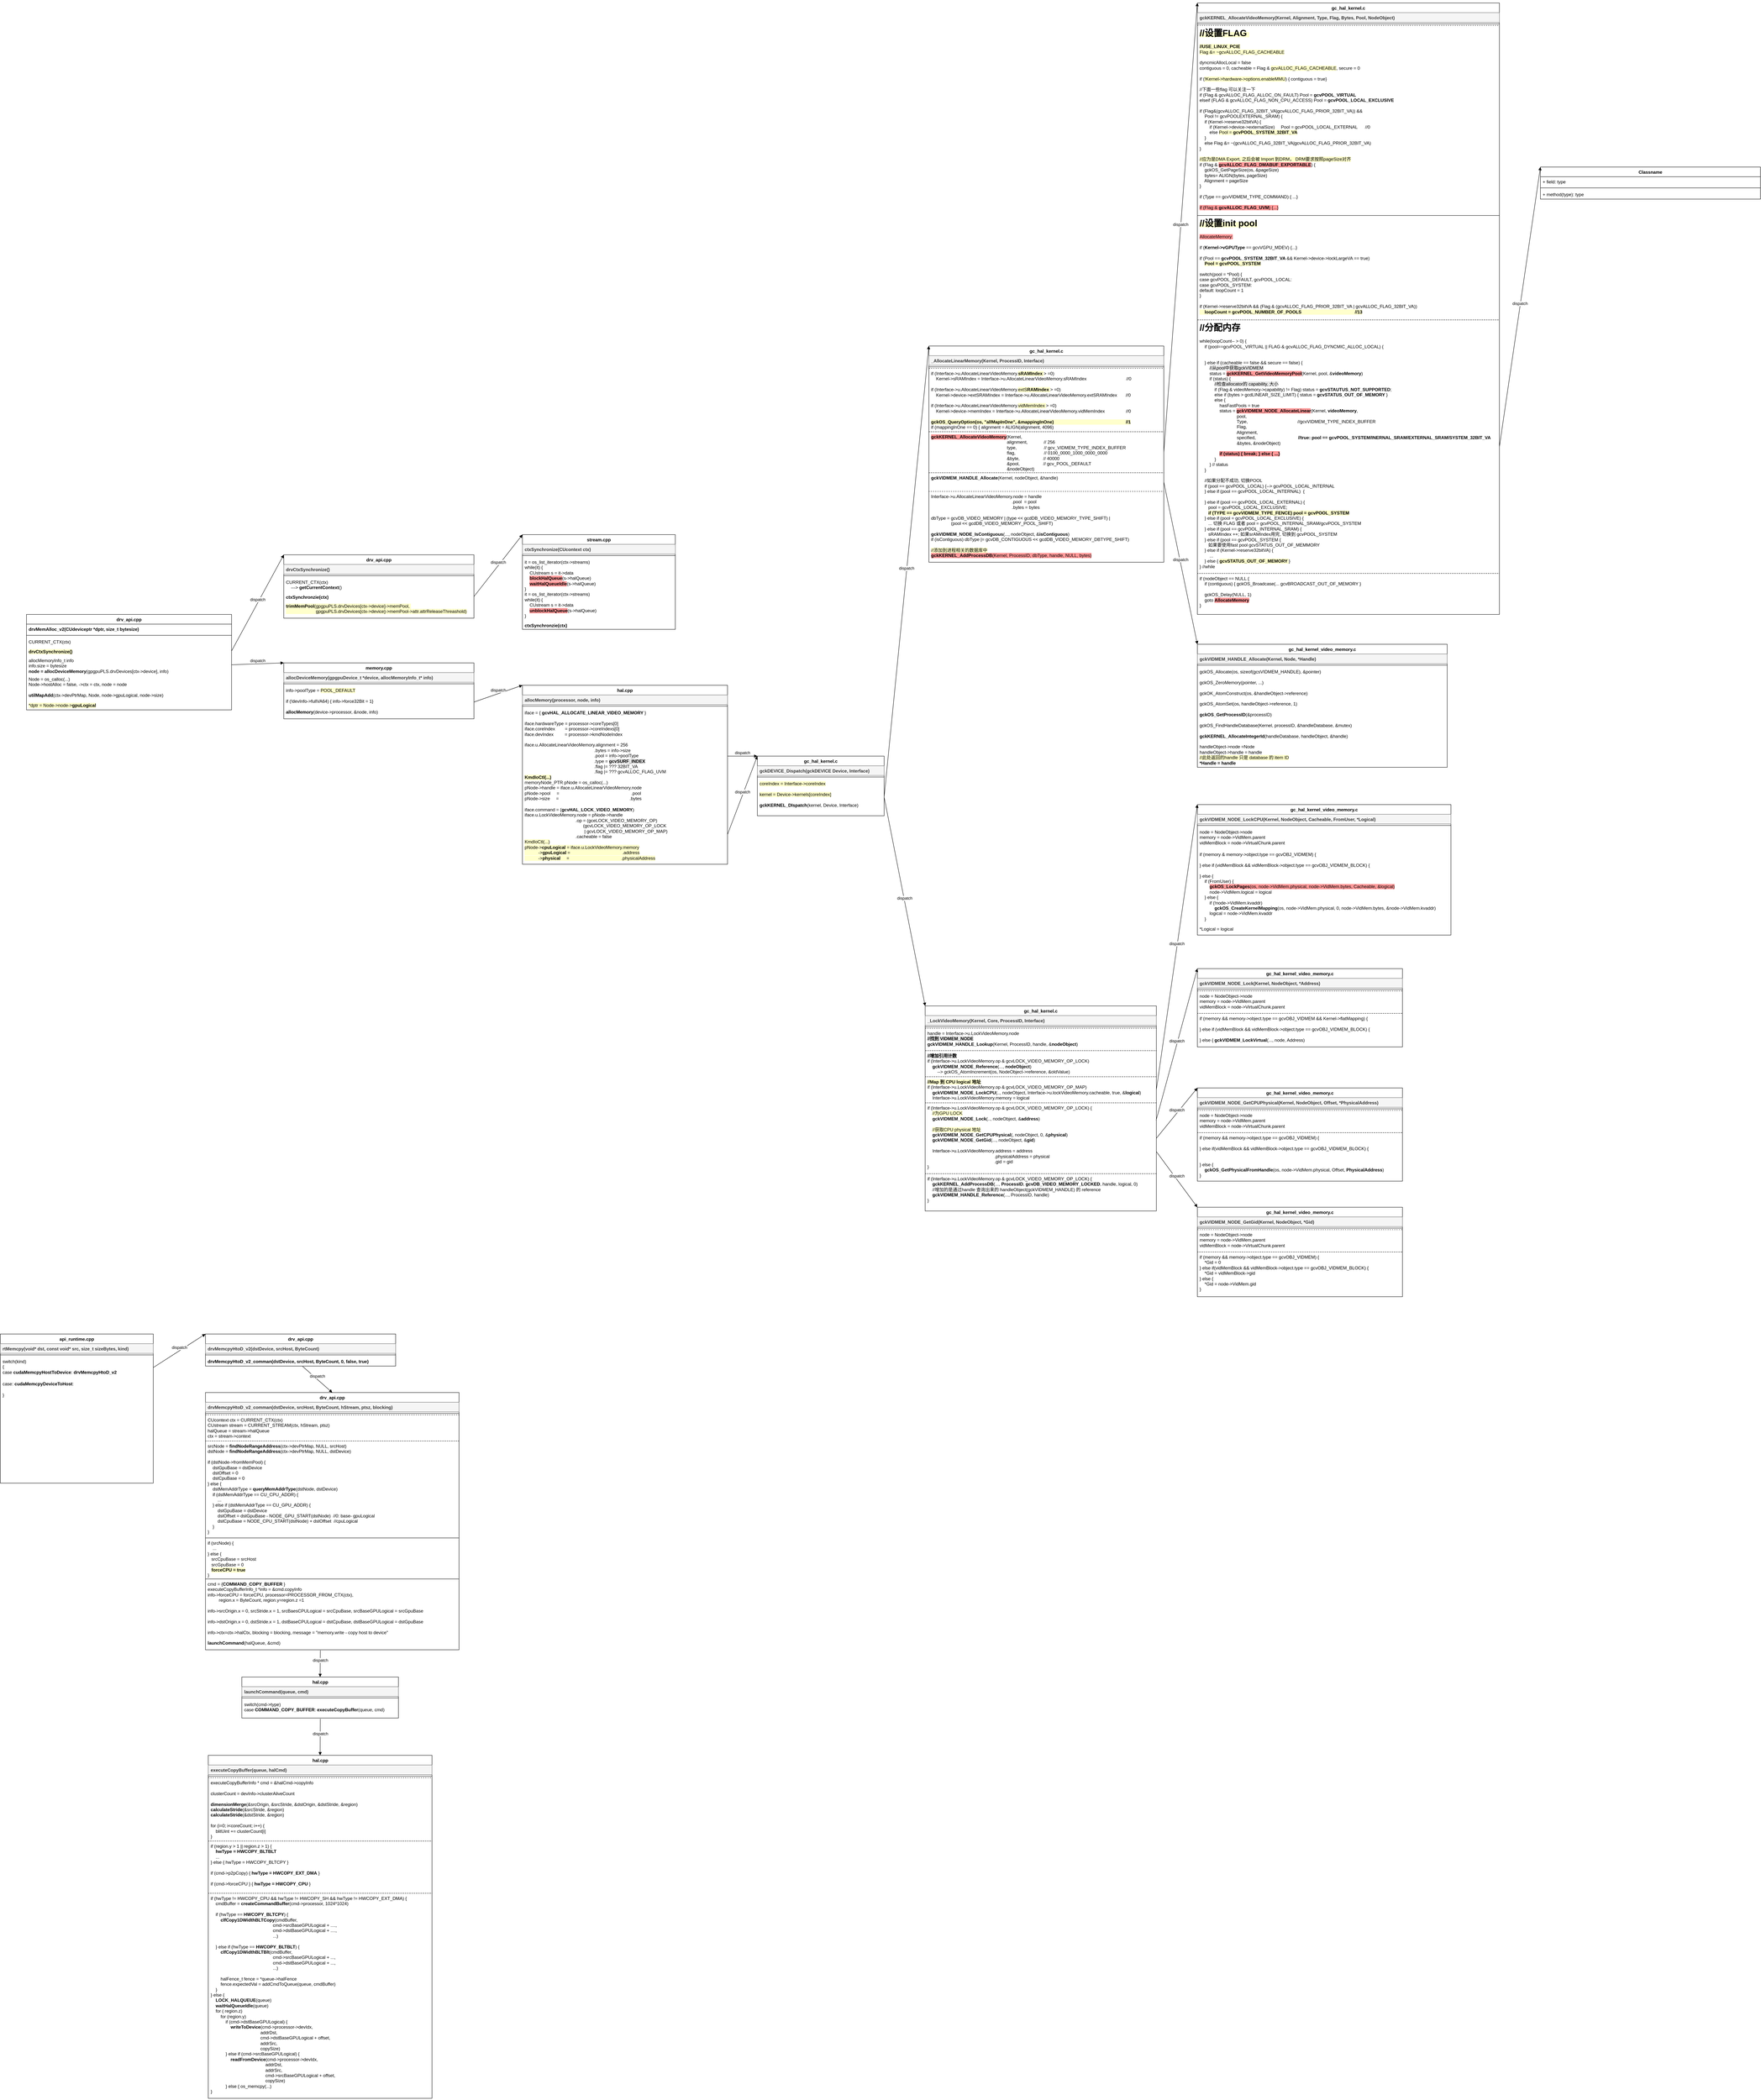 <mxfile version="25.0.3">
  <diagram name="Page-1" id="klpA_2AShYlU7AM5QuSL">
    <mxGraphModel dx="983" dy="2819" grid="1" gridSize="10" guides="1" tooltips="1" connect="1" arrows="1" fold="1" page="1" pageScale="1" pageWidth="850" pageHeight="1100" math="0" shadow="0">
      <root>
        <mxCell id="0" />
        <mxCell id="1" parent="0" />
        <mxCell id="NuDpKzAwzLJSV5Tyi5Um-1" value="drv_api.cpp" style="swimlane;fontStyle=1;align=center;verticalAlign=top;childLayout=stackLayout;horizontal=1;startSize=26;horizontalStack=0;resizeParent=1;resizeParentMax=0;resizeLast=0;collapsible=1;marginBottom=0;whiteSpace=wrap;html=1;" vertex="1" parent="1">
          <mxGeometry x="140" y="290" width="550" height="256" as="geometry" />
        </mxCell>
        <mxCell id="NuDpKzAwzLJSV5Tyi5Um-2" value="&lt;span style=&quot;font-weight: 700; text-align: center;&quot;&gt;drvMemAlloc_v2(CUdeviceptr *dptr, size_t bytesize)&lt;/span&gt;" style="text;strokeColor=none;fillColor=none;align=left;verticalAlign=top;spacingLeft=4;spacingRight=4;overflow=hidden;rotatable=0;points=[[0,0.5],[1,0.5]];portConstraint=eastwest;whiteSpace=wrap;html=1;" vertex="1" parent="NuDpKzAwzLJSV5Tyi5Um-1">
          <mxGeometry y="26" width="550" height="26" as="geometry" />
        </mxCell>
        <mxCell id="NuDpKzAwzLJSV5Tyi5Um-3" value="" style="line;strokeWidth=1;fillColor=none;align=left;verticalAlign=middle;spacingTop=-1;spacingLeft=3;spacingRight=3;rotatable=0;labelPosition=right;points=[];portConstraint=eastwest;strokeColor=inherit;" vertex="1" parent="NuDpKzAwzLJSV5Tyi5Um-1">
          <mxGeometry y="52" width="550" height="8" as="geometry" />
        </mxCell>
        <mxCell id="NuDpKzAwzLJSV5Tyi5Um-9" value="CURRENT_CTX(ctx)" style="text;strokeColor=none;fillColor=none;align=left;verticalAlign=top;spacingLeft=4;spacingRight=4;overflow=hidden;rotatable=0;points=[[0,0.5],[1,0.5]];portConstraint=eastwest;whiteSpace=wrap;html=1;" vertex="1" parent="NuDpKzAwzLJSV5Tyi5Um-1">
          <mxGeometry y="60" width="550" height="26" as="geometry" />
        </mxCell>
        <mxCell id="NuDpKzAwzLJSV5Tyi5Um-4" value="&lt;b style=&quot;background-color: rgb(255, 255, 204);&quot;&gt;drvCtxSynchronize()&lt;/b&gt;" style="text;strokeColor=none;fillColor=none;align=left;verticalAlign=top;spacingLeft=4;spacingRight=4;overflow=hidden;rotatable=0;points=[[0,0.5],[1,0.5]];portConstraint=eastwest;whiteSpace=wrap;html=1;" vertex="1" parent="NuDpKzAwzLJSV5Tyi5Um-1">
          <mxGeometry y="86" width="550" height="24" as="geometry" />
        </mxCell>
        <mxCell id="NuDpKzAwzLJSV5Tyi5Um-12" value="&lt;div&gt;allocMemoryInfo_t info&lt;/div&gt;&lt;div&gt;info.size = bytesize&lt;/div&gt;&lt;b&gt;node = allocDeviceMemory&lt;/b&gt;(gpgpuPLS.drvDevices[ctx-&amp;gt;device], info)" style="text;strokeColor=none;fillColor=none;align=left;verticalAlign=top;spacingLeft=4;spacingRight=4;overflow=hidden;rotatable=0;points=[[0,0.5],[1,0.5]];portConstraint=eastwest;whiteSpace=wrap;html=1;" vertex="1" parent="NuDpKzAwzLJSV5Tyi5Um-1">
          <mxGeometry y="110" width="550" height="50" as="geometry" />
        </mxCell>
        <mxCell id="NuDpKzAwzLJSV5Tyi5Um-11" value="Node = os_calloc(...)&lt;div&gt;Node-&amp;gt;hostAlloc = false, -&amp;gt;ctx = ctx, node = node&lt;/div&gt;&lt;div&gt;&lt;br&gt;&lt;/div&gt;&lt;div&gt;&lt;b&gt;utilMapAdd&lt;/b&gt;(ctx-&amp;gt;devPtrMap, Node, node-&amp;gt;gpuLogical, node-&amp;gt;size)&lt;/div&gt;" style="text;strokeColor=none;fillColor=none;align=left;verticalAlign=top;spacingLeft=4;spacingRight=4;overflow=hidden;rotatable=0;points=[[0,0.5],[1,0.5]];portConstraint=eastwest;whiteSpace=wrap;html=1;" vertex="1" parent="NuDpKzAwzLJSV5Tyi5Um-1">
          <mxGeometry y="160" width="550" height="70" as="geometry" />
        </mxCell>
        <mxCell id="NuDpKzAwzLJSV5Tyi5Um-10" value="&lt;span style=&quot;background-color: rgb(255, 255, 204);&quot;&gt;*dptr = Node-&amp;gt;node-&amp;gt;&lt;b&gt;gpuLogical&lt;/b&gt;&lt;/span&gt;" style="text;strokeColor=none;fillColor=none;align=left;verticalAlign=top;spacingLeft=4;spacingRight=4;overflow=hidden;rotatable=0;points=[[0,0.5],[1,0.5]];portConstraint=eastwest;whiteSpace=wrap;html=1;" vertex="1" parent="NuDpKzAwzLJSV5Tyi5Um-1">
          <mxGeometry y="230" width="550" height="26" as="geometry" />
        </mxCell>
        <mxCell id="NuDpKzAwzLJSV5Tyi5Um-13" value="drv_api.cpp" style="swimlane;fontStyle=1;align=center;verticalAlign=top;childLayout=stackLayout;horizontal=1;startSize=26;horizontalStack=0;resizeParent=1;resizeParentMax=0;resizeLast=0;collapsible=1;marginBottom=0;whiteSpace=wrap;html=1;" vertex="1" parent="1">
          <mxGeometry x="830" y="130" width="510" height="170" as="geometry" />
        </mxCell>
        <mxCell id="NuDpKzAwzLJSV5Tyi5Um-14" value="&lt;span style=&quot;font-weight: 700; text-align: center;&quot;&gt;drvCtxSynchronize()&lt;/span&gt;" style="text;strokeColor=#666666;fillColor=#f5f5f5;align=left;verticalAlign=top;spacingLeft=4;spacingRight=4;overflow=hidden;rotatable=0;points=[[0,0.5],[1,0.5]];portConstraint=eastwest;whiteSpace=wrap;html=1;fontColor=#333333;" vertex="1" parent="NuDpKzAwzLJSV5Tyi5Um-13">
          <mxGeometry y="26" width="510" height="26" as="geometry" />
        </mxCell>
        <mxCell id="NuDpKzAwzLJSV5Tyi5Um-15" value="" style="line;strokeWidth=1;fillColor=none;align=left;verticalAlign=middle;spacingTop=-1;spacingLeft=3;spacingRight=3;rotatable=0;labelPosition=right;points=[];portConstraint=eastwest;strokeColor=inherit;" vertex="1" parent="NuDpKzAwzLJSV5Tyi5Um-13">
          <mxGeometry y="52" width="510" height="8" as="geometry" />
        </mxCell>
        <mxCell id="NuDpKzAwzLJSV5Tyi5Um-16" value="CURRENT_CTX(ctx)&lt;div&gt;&amp;nbsp; &amp;nbsp; ---&amp;gt; &lt;b&gt;getCurrentContext&lt;/b&gt;()&lt;/div&gt;" style="text;strokeColor=none;fillColor=none;align=left;verticalAlign=top;spacingLeft=4;spacingRight=4;overflow=hidden;rotatable=0;points=[[0,0.5],[1,0.5]];portConstraint=eastwest;whiteSpace=wrap;html=1;" vertex="1" parent="NuDpKzAwzLJSV5Tyi5Um-13">
          <mxGeometry y="60" width="510" height="40" as="geometry" />
        </mxCell>
        <mxCell id="NuDpKzAwzLJSV5Tyi5Um-17" value="&lt;div&gt;&lt;b&gt;ctxSynchronzie(ctx)&lt;/b&gt;&lt;/div&gt;" style="text;strokeColor=none;fillColor=none;align=left;verticalAlign=top;spacingLeft=4;spacingRight=4;overflow=hidden;rotatable=0;points=[[0,0.5],[1,0.5]];portConstraint=eastwest;whiteSpace=wrap;html=1;" vertex="1" parent="NuDpKzAwzLJSV5Tyi5Um-13">
          <mxGeometry y="100" width="510" height="24" as="geometry" />
        </mxCell>
        <mxCell id="NuDpKzAwzLJSV5Tyi5Um-18" value="&lt;span style=&quot;background-color: rgb(255, 255, 204);&quot;&gt;&lt;b&gt;trimMemPool&lt;/b&gt;(gpgpuPLS.drvDevices[ctx-&amp;gt;device]-&amp;gt;memPool,&amp;nbsp;&lt;br&gt;&amp;nbsp; &amp;nbsp; &amp;nbsp; &amp;nbsp; &amp;nbsp; &amp;nbsp; &amp;nbsp; &amp;nbsp; &amp;nbsp; &amp;nbsp; &amp;nbsp; &amp;nbsp; gpgpuPLS.drvDevices[ctx-&amp;gt;device]-&amp;gt;memPool-&amp;gt;attr.attrReleaseThreashold)&lt;/span&gt;" style="text;strokeColor=none;fillColor=none;align=left;verticalAlign=top;spacingLeft=4;spacingRight=4;overflow=hidden;rotatable=0;points=[[0,0.5],[1,0.5]];portConstraint=eastwest;whiteSpace=wrap;html=1;" vertex="1" parent="NuDpKzAwzLJSV5Tyi5Um-13">
          <mxGeometry y="124" width="510" height="46" as="geometry" />
        </mxCell>
        <mxCell id="NuDpKzAwzLJSV5Tyi5Um-21" value="stream.cpp" style="swimlane;fontStyle=1;align=center;verticalAlign=top;childLayout=stackLayout;horizontal=1;startSize=26;horizontalStack=0;resizeParent=1;resizeParentMax=0;resizeLast=0;collapsible=1;marginBottom=0;whiteSpace=wrap;html=1;" vertex="1" parent="1">
          <mxGeometry x="1470" y="76" width="410" height="254" as="geometry" />
        </mxCell>
        <mxCell id="NuDpKzAwzLJSV5Tyi5Um-22" value="&lt;span style=&quot;font-weight: 700; text-align: center;&quot;&gt;ctxSynchronize(CUcontext ctx)&lt;/span&gt;" style="text;strokeColor=#666666;fillColor=#f5f5f5;align=left;verticalAlign=top;spacingLeft=4;spacingRight=4;overflow=hidden;rotatable=0;points=[[0,0.5],[1,0.5]];portConstraint=eastwest;whiteSpace=wrap;html=1;fontColor=#333333;" vertex="1" parent="NuDpKzAwzLJSV5Tyi5Um-21">
          <mxGeometry y="26" width="410" height="26" as="geometry" />
        </mxCell>
        <mxCell id="NuDpKzAwzLJSV5Tyi5Um-23" value="" style="line;strokeWidth=1;fillColor=none;align=left;verticalAlign=middle;spacingTop=-1;spacingLeft=3;spacingRight=3;rotatable=0;labelPosition=right;points=[];portConstraint=eastwest;strokeColor=inherit;" vertex="1" parent="NuDpKzAwzLJSV5Tyi5Um-21">
          <mxGeometry y="52" width="410" height="8" as="geometry" />
        </mxCell>
        <mxCell id="NuDpKzAwzLJSV5Tyi5Um-24" value="it = os_list_iterator(ctx-&amp;gt;streams)&lt;div&gt;while(it) {&lt;/div&gt;&lt;div&gt;&amp;nbsp; &amp;nbsp; CUstream s = it-&amp;gt;data&lt;/div&gt;&lt;div&gt;&amp;nbsp; &amp;nbsp; &lt;b style=&quot;background-color: rgb(255, 153, 153);&quot;&gt;blockHalQueue&lt;/b&gt;(s-&amp;gt;halQueue)&lt;/div&gt;&lt;div&gt;&amp;nbsp; &amp;nbsp; &lt;b style=&quot;background-color: rgb(255, 153, 153);&quot;&gt;waitHalQueueIdle&lt;/b&gt;(s-&amp;gt;halQueue)&lt;/div&gt;&lt;div&gt;}&lt;/div&gt;&lt;div&gt;it = os_list_iterator(ctx-&amp;gt;streams)&lt;/div&gt;&lt;div&gt;&lt;div&gt;while(it) {&lt;/div&gt;&lt;div&gt;&amp;nbsp; &amp;nbsp; CUstream s = it-&amp;gt;data&lt;/div&gt;&lt;div&gt;&amp;nbsp; &amp;nbsp; &lt;b style=&quot;background-color: rgb(255, 153, 153);&quot;&gt;unblockHalQueue&lt;/b&gt;(s-&amp;gt;halQueue)&lt;/div&gt;&lt;div&gt;&lt;span style=&quot;background-color: initial;&quot;&gt;}&lt;/span&gt;&lt;/div&gt;&lt;/div&gt;" style="text;strokeColor=none;fillColor=none;align=left;verticalAlign=top;spacingLeft=4;spacingRight=4;overflow=hidden;rotatable=0;points=[[0,0.5],[1,0.5]];portConstraint=eastwest;whiteSpace=wrap;html=1;" vertex="1" parent="NuDpKzAwzLJSV5Tyi5Um-21">
          <mxGeometry y="60" width="410" height="170" as="geometry" />
        </mxCell>
        <mxCell id="NuDpKzAwzLJSV5Tyi5Um-25" value="&lt;div&gt;&lt;b&gt;ctxSynchronzie(ctx)&lt;/b&gt;&lt;/div&gt;" style="text;strokeColor=none;fillColor=none;align=left;verticalAlign=top;spacingLeft=4;spacingRight=4;overflow=hidden;rotatable=0;points=[[0,0.5],[1,0.5]];portConstraint=eastwest;whiteSpace=wrap;html=1;" vertex="1" parent="NuDpKzAwzLJSV5Tyi5Um-21">
          <mxGeometry y="230" width="410" height="24" as="geometry" />
        </mxCell>
        <mxCell id="NuDpKzAwzLJSV5Tyi5Um-27" value="dispatch" style="html=1;verticalAlign=bottom;endArrow=block;curved=0;rounded=0;exitX=1;exitY=0.5;exitDx=0;exitDy=0;entryX=0;entryY=0;entryDx=0;entryDy=0;" edge="1" parent="1" source="NuDpKzAwzLJSV5Tyi5Um-4" target="NuDpKzAwzLJSV5Tyi5Um-13">
          <mxGeometry width="80" relative="1" as="geometry">
            <mxPoint x="890" y="360" as="sourcePoint" />
            <mxPoint x="970" y="360" as="targetPoint" />
          </mxGeometry>
        </mxCell>
        <mxCell id="NuDpKzAwzLJSV5Tyi5Um-28" value="dispatch" style="html=1;verticalAlign=bottom;endArrow=block;curved=0;rounded=0;exitX=1;exitY=0.5;exitDx=0;exitDy=0;entryX=0;entryY=0;entryDx=0;entryDy=0;" edge="1" parent="1" source="NuDpKzAwzLJSV5Tyi5Um-17" target="NuDpKzAwzLJSV5Tyi5Um-21">
          <mxGeometry width="80" relative="1" as="geometry">
            <mxPoint x="700" y="268" as="sourcePoint" />
            <mxPoint x="860" y="140" as="targetPoint" />
          </mxGeometry>
        </mxCell>
        <mxCell id="NuDpKzAwzLJSV5Tyi5Um-29" value="memory.cpp" style="swimlane;fontStyle=1;align=center;verticalAlign=top;childLayout=stackLayout;horizontal=1;startSize=26;horizontalStack=0;resizeParent=1;resizeParentMax=0;resizeLast=0;collapsible=1;marginBottom=0;whiteSpace=wrap;html=1;" vertex="1" parent="1">
          <mxGeometry x="830" y="420" width="510" height="150" as="geometry" />
        </mxCell>
        <mxCell id="NuDpKzAwzLJSV5Tyi5Um-30" value="&lt;b&gt;allocDeviceMemory(gpgpuDevice_t *device, allocMemoryInfo_t* info)&lt;/b&gt;" style="text;strokeColor=#666666;fillColor=#f5f5f5;align=left;verticalAlign=top;spacingLeft=4;spacingRight=4;overflow=hidden;rotatable=0;points=[[0,0.5],[1,0.5]];portConstraint=eastwest;whiteSpace=wrap;html=1;fontColor=#333333;" vertex="1" parent="NuDpKzAwzLJSV5Tyi5Um-29">
          <mxGeometry y="26" width="510" height="26" as="geometry" />
        </mxCell>
        <mxCell id="NuDpKzAwzLJSV5Tyi5Um-31" value="" style="line;strokeWidth=1;fillColor=none;align=left;verticalAlign=middle;spacingTop=-1;spacingLeft=3;spacingRight=3;rotatable=0;labelPosition=right;points=[];portConstraint=eastwest;strokeColor=inherit;" vertex="1" parent="NuDpKzAwzLJSV5Tyi5Um-29">
          <mxGeometry y="52" width="510" height="8" as="geometry" />
        </mxCell>
        <mxCell id="NuDpKzAwzLJSV5Tyi5Um-32" value="info-&amp;gt;poolType = &lt;span style=&quot;background-color: rgb(255, 255, 204);&quot;&gt;POOL_DEFAULT&lt;/span&gt;&lt;div&gt;&lt;br&gt;&lt;/div&gt;&lt;div&gt;if (!devInfo-&amp;gt;fullVA64) { info-&amp;gt;force32Bit = 1}&lt;/div&gt;&lt;div&gt;&lt;br&gt;&lt;/div&gt;&lt;div&gt;&lt;b&gt;allocMemory&lt;/b&gt;(device-&amp;gt;processor, &amp;amp;node, info)&lt;/div&gt;" style="text;strokeColor=none;fillColor=none;align=left;verticalAlign=top;spacingLeft=4;spacingRight=4;overflow=hidden;rotatable=0;points=[[0,0.5],[1,0.5]];portConstraint=eastwest;whiteSpace=wrap;html=1;" vertex="1" parent="NuDpKzAwzLJSV5Tyi5Um-29">
          <mxGeometry y="60" width="510" height="90" as="geometry" />
        </mxCell>
        <mxCell id="NuDpKzAwzLJSV5Tyi5Um-33" value="dispatch" style="html=1;verticalAlign=bottom;endArrow=block;curved=0;rounded=0;exitX=1;exitY=0.5;exitDx=0;exitDy=0;entryX=0;entryY=0;entryDx=0;entryDy=0;" edge="1" parent="1" source="NuDpKzAwzLJSV5Tyi5Um-12" target="NuDpKzAwzLJSV5Tyi5Um-29">
          <mxGeometry width="80" relative="1" as="geometry">
            <mxPoint x="700" y="398" as="sourcePoint" />
            <mxPoint x="840" y="140" as="targetPoint" />
          </mxGeometry>
        </mxCell>
        <mxCell id="NuDpKzAwzLJSV5Tyi5Um-34" value="hal.cpp" style="swimlane;fontStyle=1;align=center;verticalAlign=top;childLayout=stackLayout;horizontal=1;startSize=26;horizontalStack=0;resizeParent=1;resizeParentMax=0;resizeLast=0;collapsible=1;marginBottom=0;whiteSpace=wrap;html=1;" vertex="1" parent="1">
          <mxGeometry x="1470" y="480" width="550" height="480" as="geometry" />
        </mxCell>
        <mxCell id="NuDpKzAwzLJSV5Tyi5Um-35" value="&lt;b&gt;allocMemory(processor, node, info)&lt;/b&gt;" style="text;strokeColor=#666666;fillColor=#f5f5f5;align=left;verticalAlign=top;spacingLeft=4;spacingRight=4;overflow=hidden;rotatable=0;points=[[0,0.5],[1,0.5]];portConstraint=eastwest;whiteSpace=wrap;html=1;fontColor=#333333;" vertex="1" parent="NuDpKzAwzLJSV5Tyi5Um-34">
          <mxGeometry y="26" width="550" height="26" as="geometry" />
        </mxCell>
        <mxCell id="NuDpKzAwzLJSV5Tyi5Um-36" value="" style="line;strokeWidth=1;fillColor=none;align=left;verticalAlign=middle;spacingTop=-1;spacingLeft=3;spacingRight=3;rotatable=0;labelPosition=right;points=[];portConstraint=eastwest;strokeColor=inherit;" vertex="1" parent="NuDpKzAwzLJSV5Tyi5Um-34">
          <mxGeometry y="52" width="550" height="8" as="geometry" />
        </mxCell>
        <mxCell id="NuDpKzAwzLJSV5Tyi5Um-37" value="iface = { &lt;b&gt;gcvHAL_ALLOCATE_LINEAR_VIDEO_MEMORY &lt;/b&gt;}&lt;div&gt;&lt;br&gt;&lt;/div&gt;&lt;div&gt;iface.hardwareType = processor-&amp;gt;coreTypes[0]&lt;/div&gt;&lt;div&gt;iface.coreIndex&amp;nbsp; &amp;nbsp; &amp;nbsp; &amp;nbsp; = processor-&amp;gt;coreIndexs[0]&lt;/div&gt;&lt;div&gt;iface.devIndex&amp;nbsp; &amp;nbsp; &amp;nbsp; &amp;nbsp; &amp;nbsp;= processor-&amp;gt;kmdNodeIndex&lt;/div&gt;&lt;div&gt;&lt;br&gt;&lt;/div&gt;&lt;div&gt;iface.u.AllocateLinearVideoMemory.alignment = 256&lt;/div&gt;&lt;div&gt;&amp;nbsp; &amp;nbsp; &amp;nbsp; &amp;nbsp; &amp;nbsp; &amp;nbsp; &amp;nbsp; &amp;nbsp; &amp;nbsp; &amp;nbsp; &amp;nbsp; &amp;nbsp; &amp;nbsp; &amp;nbsp; &amp;nbsp; &amp;nbsp; &amp;nbsp; &amp;nbsp; &amp;nbsp; &amp;nbsp; &amp;nbsp; &amp;nbsp; &amp;nbsp; &amp;nbsp; &amp;nbsp; &amp;nbsp; &amp;nbsp; &amp;nbsp; .bytes = info-&amp;gt;size&lt;br&gt;&amp;nbsp; &amp;nbsp; &amp;nbsp; &amp;nbsp; &amp;nbsp; &amp;nbsp; &amp;nbsp; &amp;nbsp; &amp;nbsp; &amp;nbsp; &amp;nbsp; &amp;nbsp; &amp;nbsp; &amp;nbsp; &amp;nbsp; &amp;nbsp; &amp;nbsp; &amp;nbsp; &amp;nbsp; &amp;nbsp; &amp;nbsp; &amp;nbsp; &amp;nbsp; &amp;nbsp; &amp;nbsp; &amp;nbsp; &amp;nbsp; &amp;nbsp; .pool = info-&amp;gt;poolType&lt;/div&gt;&lt;div&gt;&amp;nbsp; &amp;nbsp; &amp;nbsp; &amp;nbsp; &amp;nbsp; &amp;nbsp; &amp;nbsp; &amp;nbsp; &amp;nbsp; &amp;nbsp; &amp;nbsp; &amp;nbsp; &amp;nbsp; &amp;nbsp; &amp;nbsp; &amp;nbsp; &amp;nbsp; &amp;nbsp; &amp;nbsp; &amp;nbsp; &amp;nbsp; &amp;nbsp; &amp;nbsp; &amp;nbsp; &amp;nbsp; &amp;nbsp; &amp;nbsp; &amp;nbsp; .type = &lt;b style=&quot;background-color: rgb(230, 230, 230);&quot;&gt;gcvSURF_INDEX&lt;/b&gt;&lt;/div&gt;&lt;div&gt;&amp;nbsp; &amp;nbsp; &amp;nbsp; &amp;nbsp; &amp;nbsp; &amp;nbsp; &amp;nbsp; &amp;nbsp; &amp;nbsp; &amp;nbsp; &amp;nbsp; &amp;nbsp; &amp;nbsp; &amp;nbsp; &amp;nbsp; &amp;nbsp; &amp;nbsp; &amp;nbsp; &amp;nbsp; &amp;nbsp; &amp;nbsp; &amp;nbsp; &amp;nbsp; &amp;nbsp; &amp;nbsp; &amp;nbsp; &amp;nbsp; &amp;nbsp; .flag |= ??? 32BIT_VA&lt;br&gt;&amp;nbsp; &amp;nbsp; &amp;nbsp; &amp;nbsp; &amp;nbsp; &amp;nbsp; &amp;nbsp; &amp;nbsp; &amp;nbsp; &amp;nbsp; &amp;nbsp; &amp;nbsp; &amp;nbsp; &amp;nbsp; &amp;nbsp; &amp;nbsp; &amp;nbsp; &amp;nbsp; &amp;nbsp; &amp;nbsp; &amp;nbsp; &amp;nbsp; &amp;nbsp; &amp;nbsp; &amp;nbsp; &amp;nbsp; &amp;nbsp; &amp;nbsp; .flag |= ??? gcvALLOC_FLAG_UVM&lt;/div&gt;&lt;div&gt;&lt;b style=&quot;background-color: rgb(255, 255, 204);&quot;&gt;KmdIoCtl(...)&lt;/b&gt;&lt;/div&gt;&lt;div&gt;memoryNode_PTR pNode = os_calloc(...)&lt;div&gt;pNode-&amp;gt;handle = iface.u.AllocateLinearVideoMemory.node&lt;/div&gt;&lt;div&gt;pNode-&amp;gt;pool&amp;nbsp; &amp;nbsp; &amp;nbsp;=&amp;nbsp; &amp;nbsp; &amp;nbsp; &amp;nbsp; &amp;nbsp; &amp;nbsp; &amp;nbsp; &amp;nbsp; &amp;nbsp; &amp;nbsp; &amp;nbsp; &amp;nbsp; &amp;nbsp; &amp;nbsp; &amp;nbsp; &amp;nbsp; &amp;nbsp; &amp;nbsp; &amp;nbsp; &amp;nbsp; &amp;nbsp; &amp;nbsp; &amp;nbsp; &amp;nbsp; &amp;nbsp; &amp;nbsp; &amp;nbsp; &amp;nbsp; &amp;nbsp; .pool&lt;br&gt;pNode-&amp;gt;size&amp;nbsp; &amp;nbsp; &amp;nbsp;=&amp;nbsp; &amp;nbsp; &amp;nbsp; &amp;nbsp; &amp;nbsp; &amp;nbsp; &amp;nbsp; &amp;nbsp; &amp;nbsp; &amp;nbsp; &amp;nbsp; &amp;nbsp; &amp;nbsp; &amp;nbsp; &amp;nbsp; &amp;nbsp; &amp;nbsp; &amp;nbsp; &amp;nbsp; &amp;nbsp; &amp;nbsp; &amp;nbsp; &amp;nbsp; &amp;nbsp; &amp;nbsp; &amp;nbsp; &amp;nbsp; &amp;nbsp; &amp;nbsp;.bytes&lt;/div&gt;&lt;/div&gt;&lt;div&gt;&lt;br&gt;&lt;/div&gt;&lt;div&gt;&lt;br&gt;&lt;/div&gt;" style="text;strokeColor=none;fillColor=none;align=left;verticalAlign=top;spacingLeft=4;spacingRight=4;overflow=hidden;rotatable=0;points=[[0,0.5],[1,0.5]];portConstraint=eastwest;whiteSpace=wrap;html=1;" vertex="1" parent="NuDpKzAwzLJSV5Tyi5Um-34">
          <mxGeometry y="60" width="550" height="260" as="geometry" />
        </mxCell>
        <mxCell id="NuDpKzAwzLJSV5Tyi5Um-46" value="&lt;div&gt;&lt;span style=&quot;background-color: initial;&quot;&gt;iface.command = {&lt;/span&gt;&lt;b style=&quot;background-color: initial;&quot;&gt;gcvHAL_LOCK_VIDEO_MEMORY&lt;/b&gt;&lt;span style=&quot;background-color: initial;&quot;&gt;)&lt;/span&gt;&lt;/div&gt;&lt;div&gt;iface.u.LockVideoMemory.node = pNode-&amp;gt;handle&lt;br&gt;&amp;nbsp; &amp;nbsp; &amp;nbsp; &amp;nbsp; &amp;nbsp; &amp;nbsp; &amp;nbsp; &amp;nbsp; &amp;nbsp; &amp;nbsp; &amp;nbsp; &amp;nbsp; &amp;nbsp; &amp;nbsp; &amp;nbsp; &amp;nbsp; &amp;nbsp; &amp;nbsp; &amp;nbsp; &amp;nbsp; &amp;nbsp;.op = (gceLOCK_VIDEO_MEMORY_OP) &lt;br&gt;&amp;nbsp; &amp;nbsp; &amp;nbsp; &amp;nbsp; &amp;nbsp; &amp;nbsp; &amp;nbsp; &amp;nbsp; &amp;nbsp; &amp;nbsp; &amp;nbsp; &amp;nbsp; &amp;nbsp; &amp;nbsp; &amp;nbsp; &amp;nbsp; &amp;nbsp; &amp;nbsp; &amp;nbsp; &amp;nbsp; &amp;nbsp; &amp;nbsp; &amp;nbsp; &amp;nbsp;(gcvLOCK_VIDEO_MEMORY_OP_LOCK&lt;br&gt;&amp;nbsp; &amp;nbsp; &amp;nbsp; &amp;nbsp; &amp;nbsp; &amp;nbsp; &amp;nbsp; &amp;nbsp; &amp;nbsp; &amp;nbsp; &amp;nbsp; &amp;nbsp; &amp;nbsp; &amp;nbsp; &amp;nbsp; &amp;nbsp; &amp;nbsp; &amp;nbsp; &amp;nbsp; &amp;nbsp; &amp;nbsp; &amp;nbsp; &amp;nbsp; &amp;nbsp; | gcvLOCK_VIDEO_MEMORY_OP_MAP)&lt;/div&gt;&lt;div&gt;&amp;nbsp; &amp;nbsp; &amp;nbsp; &amp;nbsp; &amp;nbsp; &amp;nbsp; &amp;nbsp; &amp;nbsp; &amp;nbsp; &amp;nbsp; &amp;nbsp; &amp;nbsp; &amp;nbsp; &amp;nbsp; &amp;nbsp; &amp;nbsp; &amp;nbsp; &amp;nbsp; &amp;nbsp; &amp;nbsp; &amp;nbsp;.cacheable = false&lt;/div&gt;&lt;div&gt;&lt;span style=&quot;background-color: rgb(255, 255, 204);&quot;&gt;KmdIoCtl(...)&lt;/span&gt;&lt;/div&gt;&lt;div&gt;&lt;span style=&quot;background-color: rgb(255, 255, 204);&quot;&gt;pNode-&amp;gt;&lt;b&gt;cpuLogical &lt;/b&gt;= iface.u.LockVideoMemory.memory&lt;br&gt;&amp;nbsp; &amp;nbsp; &amp;nbsp; &amp;nbsp; &amp;nbsp; &amp;nbsp;-&amp;gt;&lt;b&gt;gpuLogical &lt;/b&gt;=&amp;nbsp; &amp;nbsp; &amp;nbsp; &amp;nbsp; &amp;nbsp; &amp;nbsp; &amp;nbsp; &amp;nbsp; &amp;nbsp; &amp;nbsp; &amp;nbsp; &amp;nbsp; &amp;nbsp; &amp;nbsp; &amp;nbsp; &amp;nbsp; &amp;nbsp; &amp;nbsp; &amp;nbsp; &amp;nbsp; &amp;nbsp; .address&lt;br&gt;&amp;nbsp; &amp;nbsp; &amp;nbsp; &amp;nbsp; &amp;nbsp; &amp;nbsp;-&amp;gt;&lt;b&gt;physical&lt;/b&gt;&amp;nbsp; &amp;nbsp; &amp;nbsp;=&amp;nbsp; &amp;nbsp; &amp;nbsp; &amp;nbsp; &amp;nbsp; &amp;nbsp; &amp;nbsp; &amp;nbsp; &amp;nbsp; &amp;nbsp; &amp;nbsp; &amp;nbsp; &amp;nbsp; &amp;nbsp; &amp;nbsp; &amp;nbsp; &amp;nbsp; &amp;nbsp; &amp;nbsp; &amp;nbsp; &amp;nbsp; .physicalAddress&lt;/span&gt;&lt;/div&gt;" style="text;strokeColor=none;fillColor=none;align=left;verticalAlign=top;spacingLeft=4;spacingRight=4;overflow=hidden;rotatable=0;points=[[0,0.5],[1,0.5]];portConstraint=eastwest;whiteSpace=wrap;html=1;" vertex="1" parent="NuDpKzAwzLJSV5Tyi5Um-34">
          <mxGeometry y="320" width="550" height="160" as="geometry" />
        </mxCell>
        <mxCell id="NuDpKzAwzLJSV5Tyi5Um-47" value="gc_hal_kernel.c" style="swimlane;fontStyle=1;align=center;verticalAlign=top;childLayout=stackLayout;horizontal=1;startSize=26;horizontalStack=0;resizeParent=1;resizeParentMax=0;resizeLast=0;collapsible=1;marginBottom=0;whiteSpace=wrap;html=1;" vertex="1" parent="1">
          <mxGeometry x="2100" y="670" width="340" height="160" as="geometry" />
        </mxCell>
        <mxCell id="NuDpKzAwzLJSV5Tyi5Um-48" value="&lt;b&gt;gckDEVICE_Dispatch(gckDEVICE Device, Interface)&lt;/b&gt;" style="text;strokeColor=#666666;fillColor=#f5f5f5;align=left;verticalAlign=top;spacingLeft=4;spacingRight=4;overflow=hidden;rotatable=0;points=[[0,0.5],[1,0.5]];portConstraint=eastwest;whiteSpace=wrap;html=1;fontColor=#333333;" vertex="1" parent="NuDpKzAwzLJSV5Tyi5Um-47">
          <mxGeometry y="26" width="340" height="26" as="geometry" />
        </mxCell>
        <mxCell id="NuDpKzAwzLJSV5Tyi5Um-49" value="" style="line;strokeWidth=1;fillColor=none;align=left;verticalAlign=middle;spacingTop=-1;spacingLeft=3;spacingRight=3;rotatable=0;labelPosition=right;points=[];portConstraint=eastwest;strokeColor=inherit;" vertex="1" parent="NuDpKzAwzLJSV5Tyi5Um-47">
          <mxGeometry y="52" width="340" height="8" as="geometry" />
        </mxCell>
        <mxCell id="NuDpKzAwzLJSV5Tyi5Um-50" value="&lt;span style=&quot;background-color: rgb(255, 255, 204);&quot;&gt;coreIndex = Interface-&amp;gt;coreIndex&lt;/span&gt;&lt;div&gt;&lt;br&gt;&lt;/div&gt;&lt;div&gt;&lt;span style=&quot;background-color: rgb(255, 255, 204);&quot;&gt;kernel = Device-&amp;gt;kernels[coreIndex]&lt;/span&gt;&lt;/div&gt;&lt;div&gt;&lt;br&gt;&lt;/div&gt;&lt;div&gt;&lt;b&gt;gckKERNEL_DIspatch&lt;/b&gt;(kernel, Device, Interface)&lt;/div&gt;" style="text;strokeColor=none;fillColor=none;align=left;verticalAlign=top;spacingLeft=4;spacingRight=4;overflow=hidden;rotatable=0;points=[[0,0.5],[1,0.5]];portConstraint=eastwest;whiteSpace=wrap;html=1;" vertex="1" parent="NuDpKzAwzLJSV5Tyi5Um-47">
          <mxGeometry y="60" width="340" height="100" as="geometry" />
        </mxCell>
        <mxCell id="NuDpKzAwzLJSV5Tyi5Um-51" value="gc_hal_kernel.c" style="swimlane;fontStyle=1;align=center;verticalAlign=top;childLayout=stackLayout;horizontal=1;startSize=26;horizontalStack=0;resizeParent=1;resizeParentMax=0;resizeLast=0;collapsible=1;marginBottom=0;whiteSpace=wrap;html=1;" vertex="1" parent="1">
          <mxGeometry x="2560" y="-430" width="630" height="580" as="geometry" />
        </mxCell>
        <mxCell id="NuDpKzAwzLJSV5Tyi5Um-52" value="&lt;b&gt;_AllocateLinearMemory(Kernel, ProcessID, Interface)&lt;/b&gt;" style="text;strokeColor=#666666;fillColor=#f5f5f5;align=left;verticalAlign=top;spacingLeft=4;spacingRight=4;overflow=hidden;rotatable=0;points=[[0,0.5],[1,0.5]];portConstraint=eastwest;whiteSpace=wrap;html=1;fontColor=#333333;" vertex="1" parent="NuDpKzAwzLJSV5Tyi5Um-51">
          <mxGeometry y="26" width="630" height="26" as="geometry" />
        </mxCell>
        <mxCell id="NuDpKzAwzLJSV5Tyi5Um-53" value="" style="line;strokeWidth=1;fillColor=none;align=left;verticalAlign=middle;spacingTop=-1;spacingLeft=3;spacingRight=3;rotatable=0;labelPosition=right;points=[];portConstraint=eastwest;strokeColor=inherit;" vertex="1" parent="NuDpKzAwzLJSV5Tyi5Um-51">
          <mxGeometry y="52" width="630" height="8" as="geometry" />
        </mxCell>
        <mxCell id="NuDpKzAwzLJSV5Tyi5Um-54" value="if (Interface-&amp;gt;u.AllocateLinearVideoMemory.&lt;b style=&quot;background-color: rgb(255, 255, 204);&quot;&gt;sRAMIndex &lt;/b&gt;&amp;gt; =0)&lt;div&gt;&amp;nbsp; &amp;nbsp; Kernel-&amp;gt;sRAMIndex = Interface-&amp;gt;u.AllocateLinearVideoMemory.sRAMIndex&amp;nbsp; &amp;nbsp; &amp;nbsp; &amp;nbsp; &amp;nbsp; &amp;nbsp; &amp;nbsp; &amp;nbsp; &amp;nbsp; &amp;nbsp; &amp;nbsp; &amp;nbsp; &amp;nbsp; &amp;nbsp; &amp;nbsp; &amp;nbsp; //0&lt;/div&gt;&lt;div&gt;&lt;br&gt;&lt;/div&gt;&lt;div&gt;if (Interface-&amp;gt;u.AllocateLinearVideoMemory.&lt;span style=&quot;background-color: rgb(255, 255, 204);&quot;&gt;extS&lt;b style=&quot;&quot;&gt;RAMIndex&amp;nbsp;&lt;/b&gt;&lt;/span&gt;&amp;gt; =0)&lt;/div&gt;&lt;div&gt;&amp;nbsp; &amp;nbsp;&amp;nbsp;&lt;span style=&quot;background-color: initial;&quot;&gt;Kernel-&amp;gt;device-&amp;gt;extSRAMIndex = Interface-&amp;gt;u.AllocateLinearVideoMemory.extSRAMIndex&amp;nbsp; &amp;nbsp; &amp;nbsp; &amp;nbsp;//0&lt;/span&gt;&lt;/div&gt;&lt;div&gt;&lt;span style=&quot;background-color: initial;&quot;&gt;&lt;br&gt;&lt;/span&gt;&lt;/div&gt;&lt;div&gt;&lt;div&gt;if (Interface-&amp;gt;u.AllocateLinearVideoMemory.&lt;span style=&quot;background-color: rgb(255, 255, 204);&quot;&gt;vidMemIndex&amp;nbsp;&lt;/span&gt;&amp;gt; =0)&lt;/div&gt;&lt;/div&gt;&lt;div&gt;&amp;nbsp; &amp;nbsp; Kernel-&amp;gt;device-&amp;gt;memIndex =&amp;nbsp;&lt;span style=&quot;background-color: initial;&quot;&gt;Interface-&amp;gt;u.AllocateLinearVideoMemory.vidMemIndex&amp;nbsp; &amp;nbsp; &amp;nbsp; &amp;nbsp; &amp;nbsp; &amp;nbsp; &amp;nbsp; &amp;nbsp; &amp;nbsp;//0&lt;/span&gt;&lt;/div&gt;&lt;div&gt;&lt;span style=&quot;background-color: initial;&quot;&gt;&lt;br&gt;&lt;/span&gt;&lt;/div&gt;&lt;div&gt;&lt;b style=&quot;background-color: rgb(255, 255, 204);&quot;&gt;gckOS_QueryOption(os, &quot;allMapInOne&quot;, &amp;amp;mappingInOne)&amp;nbsp; &amp;nbsp; &amp;nbsp; &amp;nbsp; &amp;nbsp; &amp;nbsp; &amp;nbsp; &amp;nbsp; &amp;nbsp; &amp;nbsp; &amp;nbsp; &amp;nbsp; &amp;nbsp; &amp;nbsp; &amp;nbsp; &amp;nbsp; &amp;nbsp; &amp;nbsp; &amp;nbsp; &amp;nbsp; &amp;nbsp; &amp;nbsp; &amp;nbsp; &amp;nbsp; &amp;nbsp; &amp;nbsp; &amp;nbsp; &amp;nbsp; &amp;nbsp; //1&lt;/b&gt;&lt;/div&gt;&lt;div&gt;if (mappingInOne == 0) { alignment = ALIGN(alignment, 4096)&lt;/div&gt;" style="text;strokeColor=default;fillColor=none;align=left;verticalAlign=top;spacingLeft=4;spacingRight=4;overflow=hidden;rotatable=0;points=[[0,0.5],[1,0.5]];portConstraint=eastwest;whiteSpace=wrap;html=1;dashed=1;" vertex="1" parent="NuDpKzAwzLJSV5Tyi5Um-51">
          <mxGeometry y="60" width="630" height="170" as="geometry" />
        </mxCell>
        <mxCell id="NuDpKzAwzLJSV5Tyi5Um-63" value="&lt;div&gt;&lt;b style=&quot;background-color: rgb(255, 153, 153);&quot;&gt;gckKERNEL_AllocateVideoMemory&lt;/b&gt;(Kernel,&amp;nbsp;&lt;/div&gt;&lt;div&gt;&lt;span style=&quot;background-color: initial;&quot;&gt;&amp;nbsp; &amp;nbsp; &amp;nbsp; &amp;nbsp; &amp;nbsp; &amp;nbsp; &amp;nbsp; &amp;nbsp; &amp;nbsp; &amp;nbsp; &amp;nbsp; &amp;nbsp; &amp;nbsp; &amp;nbsp; &amp;nbsp; &amp;nbsp; &amp;nbsp; &amp;nbsp; &amp;nbsp; &amp;nbsp; &amp;nbsp; &amp;nbsp; &amp;nbsp; &amp;nbsp; &amp;nbsp; &amp;nbsp; &amp;nbsp; &amp;nbsp; &amp;nbsp; &amp;nbsp; &amp;nbsp;alignment,&amp;nbsp; &amp;nbsp; &amp;nbsp; &amp;nbsp; &amp;nbsp; &amp;nbsp; &amp;nbsp;// 256&lt;/span&gt;&lt;/div&gt;&lt;div&gt;&lt;span style=&quot;background-color: initial;&quot;&gt;&amp;nbsp; &amp;nbsp; &amp;nbsp; &amp;nbsp; &amp;nbsp; &amp;nbsp; &amp;nbsp; &amp;nbsp; &amp;nbsp; &amp;nbsp; &amp;nbsp; &amp;nbsp; &amp;nbsp; &amp;nbsp; &amp;nbsp; &amp;nbsp; &amp;nbsp; &amp;nbsp; &amp;nbsp; &amp;nbsp; &amp;nbsp; &amp;nbsp; &amp;nbsp; &amp;nbsp; &amp;nbsp; &amp;nbsp; &amp;nbsp; &amp;nbsp; &amp;nbsp; &amp;nbsp; &amp;nbsp;type,&amp;nbsp; &amp;nbsp; &amp;nbsp; &amp;nbsp; &amp;nbsp; &amp;nbsp; &amp;nbsp; &amp;nbsp; &amp;nbsp; &amp;nbsp; &amp;nbsp; // gcv_VIDMEM_TYPE_INDEX_BUFFER&lt;/span&gt;&lt;/div&gt;&lt;div&gt;&lt;span style=&quot;background-color: initial;&quot;&gt;&amp;nbsp; &amp;nbsp; &amp;nbsp; &amp;nbsp; &amp;nbsp; &amp;nbsp; &amp;nbsp; &amp;nbsp; &amp;nbsp; &amp;nbsp; &amp;nbsp; &amp;nbsp; &amp;nbsp; &amp;nbsp; &amp;nbsp; &amp;nbsp; &amp;nbsp; &amp;nbsp; &amp;nbsp; &amp;nbsp; &amp;nbsp; &amp;nbsp; &amp;nbsp; &amp;nbsp; &amp;nbsp; &amp;nbsp; &amp;nbsp; &amp;nbsp; &amp;nbsp; &amp;nbsp; &amp;nbsp;flag,&amp;nbsp; &amp;nbsp; &amp;nbsp; &amp;nbsp; &amp;nbsp; &amp;nbsp; &amp;nbsp; &amp;nbsp; &amp;nbsp; &amp;nbsp; &amp;nbsp; &amp;nbsp;//&amp;nbsp;&lt;/span&gt;&lt;span style=&quot;background-color: initial;&quot;&gt;0100_0000_1000_0000_0000&lt;/span&gt;&lt;/div&gt;&lt;div&gt;&lt;span style=&quot;background-color: initial;&quot;&gt;&amp;nbsp; &amp;nbsp; &amp;nbsp; &amp;nbsp; &amp;nbsp; &amp;nbsp; &amp;nbsp; &amp;nbsp; &amp;nbsp; &amp;nbsp; &amp;nbsp; &amp;nbsp; &amp;nbsp; &amp;nbsp; &amp;nbsp; &amp;nbsp; &amp;nbsp; &amp;nbsp; &amp;nbsp; &amp;nbsp; &amp;nbsp; &amp;nbsp; &amp;nbsp; &amp;nbsp; &amp;nbsp; &amp;nbsp; &amp;nbsp; &amp;nbsp; &amp;nbsp; &amp;nbsp; &amp;nbsp;&amp;amp;byte,&amp;nbsp; &amp;nbsp; &amp;nbsp; &amp;nbsp; &amp;nbsp; &amp;nbsp; &amp;nbsp; &amp;nbsp; &amp;nbsp; &amp;nbsp;// 40000&lt;/span&gt;&lt;/div&gt;&lt;div&gt;&lt;span style=&quot;background-color: initial;&quot;&gt;&amp;nbsp; &amp;nbsp; &amp;nbsp; &amp;nbsp; &amp;nbsp; &amp;nbsp; &amp;nbsp; &amp;nbsp; &amp;nbsp; &amp;nbsp; &amp;nbsp; &amp;nbsp; &amp;nbsp; &amp;nbsp; &amp;nbsp; &amp;nbsp; &amp;nbsp; &amp;nbsp; &amp;nbsp; &amp;nbsp; &amp;nbsp; &amp;nbsp; &amp;nbsp; &amp;nbsp; &amp;nbsp; &amp;nbsp; &amp;nbsp; &amp;nbsp; &amp;nbsp; &amp;nbsp; &amp;nbsp;&amp;amp;pool,&amp;nbsp; &amp;nbsp; &amp;nbsp; &amp;nbsp; &amp;nbsp; &amp;nbsp; &amp;nbsp; &amp;nbsp; &amp;nbsp; &amp;nbsp;// gcv_POOL_DEFAULT&lt;/span&gt;&lt;/div&gt;&lt;div&gt;&lt;span style=&quot;background-color: initial;&quot;&gt;&amp;nbsp; &amp;nbsp; &amp;nbsp; &amp;nbsp; &amp;nbsp; &amp;nbsp; &amp;nbsp; &amp;nbsp; &amp;nbsp; &amp;nbsp; &amp;nbsp; &amp;nbsp; &amp;nbsp; &amp;nbsp; &amp;nbsp; &amp;nbsp; &amp;nbsp; &amp;nbsp; &amp;nbsp; &amp;nbsp; &amp;nbsp; &amp;nbsp; &amp;nbsp; &amp;nbsp; &amp;nbsp; &amp;nbsp; &amp;nbsp; &amp;nbsp; &amp;nbsp; &amp;nbsp; &amp;nbsp;&amp;amp;nodeObject)&lt;/span&gt;&lt;/div&gt;&lt;div&gt;&lt;span style=&quot;background-color: initial;&quot;&gt;&lt;br&gt;&lt;/span&gt;&lt;/div&gt;" style="text;strokeColor=default;fillColor=none;align=left;verticalAlign=top;spacingLeft=4;spacingRight=4;overflow=hidden;rotatable=0;points=[[0,0.5],[1,0.5]];portConstraint=eastwest;whiteSpace=wrap;html=1;dashed=1;" vertex="1" parent="NuDpKzAwzLJSV5Tyi5Um-51">
          <mxGeometry y="230" width="630" height="110" as="geometry" />
        </mxCell>
        <mxCell id="NuDpKzAwzLJSV5Tyi5Um-62" value="&lt;b&gt;gckVIDMEM_HANDLE_Allocate&lt;/b&gt;(Kernel, nodeObject, &amp;amp;handle)" style="text;strokeColor=default;fillColor=none;align=left;verticalAlign=top;spacingLeft=4;spacingRight=4;overflow=hidden;rotatable=0;points=[[0,0.5],[1,0.5]];portConstraint=eastwest;whiteSpace=wrap;html=1;dashed=1;" vertex="1" parent="NuDpKzAwzLJSV5Tyi5Um-51">
          <mxGeometry y="340" width="630" height="50" as="geometry" />
        </mxCell>
        <mxCell id="NuDpKzAwzLJSV5Tyi5Um-61" value="Interface-&amp;gt;u.AllocateLinearVideoMemory.node = handle&lt;div&gt;&amp;nbsp; &amp;nbsp; &amp;nbsp; &amp;nbsp; &amp;nbsp; &amp;nbsp; &amp;nbsp; &amp;nbsp; &amp;nbsp; &amp;nbsp; &amp;nbsp; &amp;nbsp; &amp;nbsp; &amp;nbsp; &amp;nbsp; &amp;nbsp; &amp;nbsp; &amp;nbsp; &amp;nbsp; &amp;nbsp; &amp;nbsp; &amp;nbsp; &amp;nbsp; &amp;nbsp; &amp;nbsp; &amp;nbsp; &amp;nbsp; &amp;nbsp; &amp;nbsp; &amp;nbsp; &amp;nbsp; &amp;nbsp; &amp;nbsp;.pool&amp;nbsp; = pool&lt;/div&gt;&lt;div&gt;&amp;nbsp; &amp;nbsp; &amp;nbsp; &amp;nbsp; &amp;nbsp; &amp;nbsp; &amp;nbsp; &amp;nbsp; &amp;nbsp; &amp;nbsp; &amp;nbsp; &amp;nbsp; &amp;nbsp; &amp;nbsp; &amp;nbsp; &amp;nbsp; &amp;nbsp; &amp;nbsp; &amp;nbsp; &amp;nbsp; &amp;nbsp; &amp;nbsp; &amp;nbsp; &amp;nbsp; &amp;nbsp; &amp;nbsp; &amp;nbsp; &amp;nbsp; &amp;nbsp; &amp;nbsp; &amp;nbsp; &amp;nbsp; &amp;nbsp;.bytes = bytes&lt;/div&gt;&lt;div&gt;&lt;br&gt;&lt;/div&gt;&lt;div&gt;dbType = gcvDB_VIDEO_MEMORY | (type &amp;lt;&amp;lt; gcdDB_VIDEO_MEMORY_TYPE_SHIFT) |&amp;nbsp;&lt;br&gt;&amp;nbsp; &amp;nbsp; &amp;nbsp; &amp;nbsp; &amp;nbsp; &amp;nbsp; &amp;nbsp; &amp;nbsp; (pool &amp;lt;&amp;lt; gcdDB_VIDEO_MEMORY_POOL_SHIFT)&lt;/div&gt;&lt;div&gt;&lt;br&gt;&lt;/div&gt;&lt;div&gt;&lt;b&gt;gckVIDMEM_NODE_IsContiguous&lt;/b&gt;(..., nodeObject, &amp;amp;&lt;b&gt;isContiguous&lt;/b&gt;)&lt;/div&gt;&lt;div&gt;if (isContiguous) dbType |= gcvDB_CONTIGUOUS &amp;lt;&amp;lt; gcdDB_VIDEO_MEMORY_DBTYPE_SHIFT)&lt;/div&gt;&lt;div&gt;&lt;br&gt;&lt;/div&gt;&lt;div&gt;&lt;span style=&quot;background-color: rgb(255, 255, 204);&quot;&gt;//添加到进程相关的数据库中&lt;/span&gt;&lt;/div&gt;&lt;div&gt;&lt;span style=&quot;background-color: rgb(255, 153, 153);&quot;&gt;&lt;b&gt;gckKERNEL_AddProcessDB&lt;/b&gt;(Kernel, ProcessID, dbType, handle, NULL, bytes)&lt;/span&gt;&lt;/div&gt;" style="text;strokeColor=none;fillColor=none;align=left;verticalAlign=top;spacingLeft=4;spacingRight=4;overflow=hidden;rotatable=0;points=[[0,0.5],[1,0.5]];portConstraint=eastwest;whiteSpace=wrap;html=1;" vertex="1" parent="NuDpKzAwzLJSV5Tyi5Um-51">
          <mxGeometry y="390" width="630" height="190" as="geometry" />
        </mxCell>
        <mxCell id="NuDpKzAwzLJSV5Tyi5Um-56" value="dispatch" style="html=1;verticalAlign=bottom;endArrow=block;curved=0;rounded=0;exitX=1;exitY=0.5;exitDx=0;exitDy=0;entryX=0;entryY=0;entryDx=0;entryDy=0;" edge="1" parent="1" source="NuDpKzAwzLJSV5Tyi5Um-37" target="NuDpKzAwzLJSV5Tyi5Um-47">
          <mxGeometry width="80" relative="1" as="geometry">
            <mxPoint x="1890" y="660" as="sourcePoint" />
            <mxPoint x="2020" y="490" as="targetPoint" />
          </mxGeometry>
        </mxCell>
        <mxCell id="NuDpKzAwzLJSV5Tyi5Um-55" value="dispatch" style="html=1;verticalAlign=bottom;endArrow=block;curved=0;rounded=0;exitX=1;exitY=0.5;exitDx=0;exitDy=0;entryX=0;entryY=0;entryDx=0;entryDy=0;" edge="1" parent="1" source="NuDpKzAwzLJSV5Tyi5Um-32" target="NuDpKzAwzLJSV5Tyi5Um-34">
          <mxGeometry width="80" relative="1" as="geometry">
            <mxPoint x="1350" y="252" as="sourcePoint" />
            <mxPoint x="1480" y="86" as="targetPoint" />
          </mxGeometry>
        </mxCell>
        <mxCell id="NuDpKzAwzLJSV5Tyi5Um-64" value="dispatch" style="html=1;verticalAlign=bottom;endArrow=block;curved=0;rounded=0;exitX=1;exitY=0.5;exitDx=0;exitDy=0;entryX=0;entryY=0;entryDx=0;entryDy=0;" edge="1" parent="1" source="NuDpKzAwzLJSV5Tyi5Um-50" target="NuDpKzAwzLJSV5Tyi5Um-51">
          <mxGeometry width="80" relative="1" as="geometry">
            <mxPoint x="1890" y="753" as="sourcePoint" />
            <mxPoint x="2020" y="490" as="targetPoint" />
          </mxGeometry>
        </mxCell>
        <mxCell id="NuDpKzAwzLJSV5Tyi5Um-65" value="gc_hal_kernel.c" style="swimlane;fontStyle=1;align=center;verticalAlign=top;childLayout=stackLayout;horizontal=1;startSize=26;horizontalStack=0;resizeParent=1;resizeParentMax=0;resizeLast=0;collapsible=1;marginBottom=0;whiteSpace=wrap;html=1;" vertex="1" parent="1">
          <mxGeometry x="3280" y="-1350" width="810" height="1640" as="geometry" />
        </mxCell>
        <mxCell id="NuDpKzAwzLJSV5Tyi5Um-66" value="&lt;b&gt;gckKERNEL_AllocateVideoMemory(Kernel, Alignment, Type, Flag, Bytes, Pool, NodeObject)&lt;/b&gt;" style="text;strokeColor=#666666;fillColor=#f5f5f5;align=left;verticalAlign=top;spacingLeft=4;spacingRight=4;overflow=hidden;rotatable=0;points=[[0,0.5],[1,0.5]];portConstraint=eastwest;whiteSpace=wrap;html=1;fontColor=#333333;" vertex="1" parent="NuDpKzAwzLJSV5Tyi5Um-65">
          <mxGeometry y="26" width="810" height="26" as="geometry" />
        </mxCell>
        <mxCell id="NuDpKzAwzLJSV5Tyi5Um-67" value="" style="line;strokeWidth=1;fillColor=none;align=left;verticalAlign=middle;spacingTop=-1;spacingLeft=3;spacingRight=3;rotatable=0;labelPosition=right;points=[];portConstraint=eastwest;strokeColor=inherit;" vertex="1" parent="NuDpKzAwzLJSV5Tyi5Um-65">
          <mxGeometry y="52" width="810" height="8" as="geometry" />
        </mxCell>
        <mxCell id="NuDpKzAwzLJSV5Tyi5Um-68" value="&lt;div&gt;&lt;b style=&quot;background-color: rgb(255, 255, 204);&quot;&gt;&lt;font style=&quot;font-size: 24px;&quot;&gt;//设置FLAG&amp;nbsp;&lt;/font&gt;&lt;/b&gt;&lt;/div&gt;&lt;b style=&quot;background-color: rgb(255, 255, 204);&quot;&gt;&lt;div&gt;&lt;b style=&quot;background-color: rgb(255, 255, 204);&quot;&gt;&lt;br&gt;&lt;/b&gt;&lt;/div&gt;//USE_LINUX_PCIE&lt;/b&gt;&lt;div&gt;&lt;span style=&quot;background-color: rgb(255, 255, 204);&quot;&gt;Flag &amp;amp;= ~gcvALLOC_FLAG_CACHEABLE&lt;/span&gt;&lt;/div&gt;&lt;div&gt;&lt;br&gt;&lt;/div&gt;&lt;div&gt;dyncmicAllocLocal = false&lt;/div&gt;&lt;div&gt;contiguous = 0, cacheable = Flag &amp;amp; &lt;span style=&quot;background-color: rgb(255, 255, 204);&quot;&gt;gcvALLOC_FLAG_CACHEABLE&lt;/span&gt;, secure = 0&lt;br&gt;&lt;br&gt;if (&lt;span style=&quot;background-color: rgb(255, 255, 204);&quot;&gt;!Kernel-&amp;gt;hardware-&amp;gt;options.enableMMU&lt;/span&gt;) { contiguous = true}&lt;/div&gt;&lt;div&gt;&lt;br&gt;&lt;/div&gt;&lt;div&gt;//下面一些flag 可以关注一下&lt;/div&gt;&lt;div&gt;if (Flag &amp;amp; gcvALLOC_FLAG_ALLOC_ON_FAULT) Pool = &lt;b&gt;gcvPOOL_VIRTUAL&lt;/b&gt;&lt;/div&gt;&lt;div&gt;elseif (FLAG &amp;amp; gcvALLOC_FLAG_NON_CPU_ACCESS) Pool = &lt;b&gt;gcvPOOL_LOCAL_EXCLUSIVE&lt;/b&gt;&lt;/div&gt;&lt;div&gt;&lt;br&gt;&lt;/div&gt;&lt;div&gt;if (Flag&amp;amp;(gcvALLOC_FLAG_32BIT_VA|gcvALLOC_FLAG_PRIOR_32BIT_VA)) &amp;amp;&amp;amp;&amp;nbsp;&lt;br&gt;&amp;nbsp; &amp;nbsp; Pool != gcvPOOLEXTERNAL_SRAM) {&lt;/div&gt;&lt;div&gt;&amp;nbsp; &amp;nbsp; if (Kernel-&amp;gt;reserve32bitVA) {&lt;/div&gt;&lt;div&gt;&amp;nbsp; &amp;nbsp; &amp;nbsp; &amp;nbsp; if (Kernel-&amp;gt;device-&amp;gt;externalSize)&amp;nbsp; &amp;nbsp; &amp;nbsp;Pool = gcvPOOL_LOCAL_EXTERNAL&amp;nbsp; &amp;nbsp; &amp;nbsp; //0&lt;br&gt;&amp;nbsp; &amp;nbsp; &amp;nbsp; &amp;nbsp; else &lt;span style=&quot;background-color: rgb(255, 255, 204);&quot;&gt;Pool = &lt;b&gt;gcvPOOL_SYSTEM_32BIT_VA&lt;/b&gt;&lt;/span&gt;&lt;/div&gt;&lt;div&gt;&amp;nbsp; &amp;nbsp; }&lt;/div&gt;&lt;div&gt;&amp;nbsp; &amp;nbsp; else Flag &amp;amp;= ~(&lt;span style=&quot;background-color: initial;&quot;&gt;gcvALLOC_FLAG_32BIT_VA|gcvALLOC_FLAG_PRIOR_32BIT_VA)&lt;/span&gt;&lt;/div&gt;&lt;div&gt;}&lt;/div&gt;&lt;div&gt;&lt;br&gt;&lt;/div&gt;&lt;div&gt;&lt;span style=&quot;background-color: rgb(255, 255, 204);&quot;&gt;//应为是DMA Export, 之后会被 Import 到DRM， DRM要求按照pageSize对齐&lt;/span&gt;&lt;/div&gt;&lt;div&gt;if (Flag &amp;amp; &lt;b style=&quot;background-color: rgb(255, 153, 153);&quot;&gt;gcvALLOC_FLAG_DMABUF_EXPORTABLE&lt;/b&gt;) {&lt;/div&gt;&lt;div&gt;&amp;nbsp; &amp;nbsp; gckOS_GetPageSize(os, &amp;amp;pageSize)&lt;/div&gt;&lt;div&gt;&amp;nbsp; &amp;nbsp; bytes= ALIGN(bytes, pageSize)&lt;/div&gt;&lt;div&gt;&amp;nbsp; &amp;nbsp; Alignment = pageSize&lt;/div&gt;&lt;div&gt;}&lt;/div&gt;&lt;div&gt;&lt;br&gt;&lt;/div&gt;&lt;div&gt;if (Type == gcvVIDMEM_TYPE_COMMAND) { ...}&lt;/div&gt;&lt;div&gt;&lt;br&gt;&lt;/div&gt;&lt;div&gt;&lt;span style=&quot;background-color: rgb(255, 153, 153);&quot;&gt;if (Flag &amp;amp; &lt;b&gt;gcvALLOC_FLAG_UVM&lt;/b&gt;) {...}&lt;/span&gt;&lt;/div&gt;&lt;div&gt;&lt;br&gt;&lt;/div&gt;&lt;div&gt;&lt;br&gt;&lt;/div&gt;&lt;div&gt;&lt;br&gt;&lt;/div&gt;" style="text;strokeColor=default;fillColor=none;align=left;verticalAlign=top;spacingLeft=4;spacingRight=4;overflow=hidden;rotatable=0;points=[[0,0.5],[1,0.5]];portConstraint=eastwest;whiteSpace=wrap;html=1;dashed=1;" vertex="1" parent="NuDpKzAwzLJSV5Tyi5Um-65">
          <mxGeometry y="60" width="810" height="510" as="geometry" />
        </mxCell>
        <mxCell id="NuDpKzAwzLJSV5Tyi5Um-81" value="&lt;div&gt;&lt;b style=&quot;background-color: rgb(255, 255, 204);&quot;&gt;&lt;font style=&quot;font-size: 24px;&quot;&gt;//设置init pool&lt;/font&gt;&lt;/b&gt;&lt;/div&gt;&lt;div&gt;&lt;br&gt;&lt;/div&gt;&lt;div&gt;&lt;span style=&quot;background-color: rgb(255, 153, 153);&quot;&gt;AllocateMemory:&lt;/span&gt;&lt;/div&gt;&lt;div&gt;&lt;span style=&quot;background-color: rgb(255, 153, 153);&quot;&gt;&lt;br&gt;&lt;/span&gt;&lt;/div&gt;if (&lt;b&gt;Kernel-&amp;gt;vGPUType&lt;/b&gt; == gcvVGPU_MDEV) {...}&lt;div&gt;&lt;br&gt;&lt;/div&gt;&lt;div&gt;if (Pool == &lt;b&gt;gcvPOOL_SYSTEM_32BIT_VA &lt;/b&gt;&amp;amp;&amp;amp; Kernel-&amp;gt;device-&amp;gt;lockLargeVA == true)&lt;br&gt;&amp;nbsp; &amp;nbsp; &lt;b style=&quot;background-color: rgb(255, 255, 204);&quot;&gt;Pool = gcvPOOL_SYSTEM&lt;/b&gt;&lt;/div&gt;&lt;div&gt;&lt;br&gt;&lt;/div&gt;&lt;div&gt;switch(pool = *Pool) {&lt;/div&gt;&lt;div&gt;case gcvPOOL_DEFAULT, gcvPOOL_LOCAL:&amp;nbsp;&lt;/div&gt;&lt;div&gt;case gcvPOOL_SYSTEM:&lt;/div&gt;&lt;div&gt;default: loopCount = 1&lt;/div&gt;&lt;div&gt;}&lt;/div&gt;&lt;div&gt;&lt;br&gt;&lt;/div&gt;&lt;div&gt;if (Kernel-&amp;gt;reserve32bitVA &amp;amp;&amp;amp; (Flag &amp;amp; (gcvALLOC_FLAG_PRIOR_32BIT_VA | gcvALLOC_FLAG_32BIT_VA))&lt;br&gt;&lt;b style=&quot;background-color: rgb(255, 255, 204);&quot;&gt;&amp;nbsp; &amp;nbsp; loopCount = gcvPOOL_NUMBER_OF_POOLS&amp;nbsp; &amp;nbsp; &amp;nbsp; &amp;nbsp; &amp;nbsp; &amp;nbsp; &amp;nbsp; &amp;nbsp; &amp;nbsp; &amp;nbsp; &amp;nbsp; &amp;nbsp; &amp;nbsp; &amp;nbsp; &amp;nbsp; &amp;nbsp; &amp;nbsp; &amp;nbsp; &amp;nbsp; &amp;nbsp; &amp;nbsp; &amp;nbsp;//13&lt;/b&gt;&lt;/div&gt;&lt;div&gt;&lt;br&gt;&lt;/div&gt;" style="text;strokeColor=default;fillColor=none;align=left;verticalAlign=top;spacingLeft=4;spacingRight=4;overflow=hidden;rotatable=0;points=[[0,0.5],[1,0.5]];portConstraint=eastwest;whiteSpace=wrap;html=1;dashed=1;" vertex="1" parent="NuDpKzAwzLJSV5Tyi5Um-65">
          <mxGeometry y="570" width="810" height="280" as="geometry" />
        </mxCell>
        <mxCell id="NuDpKzAwzLJSV5Tyi5Um-82" value="&lt;div&gt;&lt;b&gt;&lt;font style=&quot;font-size: 24px;&quot;&gt;//分配内存&lt;/font&gt;&lt;/b&gt;&lt;/div&gt;&lt;div&gt;&lt;br&gt;&lt;/div&gt;&lt;div&gt;&lt;span style=&quot;background-color: initial;&quot;&gt;while(loopCount-- &amp;gt; 0) {&lt;/span&gt;&lt;/div&gt;&lt;div&gt;&amp;nbsp; &amp;nbsp; if (pool==gcvPOOL_VIRTUAL || FLAG &amp;amp; gcvALLOC_FLAG_DYNCMIC_ALLOC_LOCAL) {&lt;/div&gt;&lt;div&gt;&lt;br&gt;&lt;/div&gt;&lt;div&gt;&lt;br&gt;&lt;/div&gt;&lt;div&gt;&amp;nbsp; &amp;nbsp; } else if (cacheable == false &amp;amp;&amp;amp; secure == false) {&lt;/div&gt;&lt;div&gt;&amp;nbsp; &amp;nbsp; &amp;nbsp; &amp;nbsp; &lt;span style=&quot;background-color: rgb(230, 230, 230);&quot;&gt;//从pool中获取gckVIDMEM&lt;/span&gt;&lt;/div&gt;&lt;div&gt;&amp;nbsp; &amp;nbsp; &amp;nbsp; &amp;nbsp; status =&amp;nbsp;&lt;b style=&quot;background-color: rgb(255, 153, 153);&quot;&gt;gckKERNEL_GetVideoMemoryPool&lt;/b&gt;(Kernel, pool, &amp;amp;&lt;b&gt;videoMemory&lt;/b&gt;)&lt;/div&gt;&lt;div&gt;&amp;nbsp; &amp;nbsp; &amp;nbsp; &amp;nbsp; if (status) {&lt;/div&gt;&lt;div&gt;&amp;nbsp; &amp;nbsp; &amp;nbsp; &amp;nbsp; &amp;nbsp; &amp;nbsp; &lt;span style=&quot;background-color: rgb(230, 230, 230);&quot;&gt;//检查allocator的 capability, 大小&lt;/span&gt;&lt;/div&gt;&lt;div&gt;&amp;nbsp; &amp;nbsp; &amp;nbsp; &amp;nbsp; &amp;nbsp; &amp;nbsp; if (Flag &amp;amp; videoMemory-&amp;gt;capability) != Flag) status = &lt;b&gt;gcvSTAUTUS_NOT_SUPPORTED&lt;/b&gt;;&lt;/div&gt;&lt;div&gt;&amp;nbsp; &amp;nbsp; &amp;nbsp; &amp;nbsp; &amp;nbsp; &amp;nbsp; else if (bytes &amp;gt; gcdLINEAR_SIZE_LIMIT) { status = &lt;b&gt;gcvSTATUS_OUT_OF_MEMORY &lt;/b&gt;}&lt;/div&gt;&lt;div&gt;&amp;nbsp; &amp;nbsp; &amp;nbsp; &amp;nbsp; &amp;nbsp; &amp;nbsp; else {&lt;/div&gt;&lt;div&gt;&amp;nbsp; &amp;nbsp; &amp;nbsp; &amp;nbsp; &amp;nbsp; &amp;nbsp; &amp;nbsp; &amp;nbsp; hasFastPools = true&lt;/div&gt;&lt;div&gt;&amp;nbsp; &amp;nbsp; &amp;nbsp; &amp;nbsp; &amp;nbsp; &amp;nbsp; &amp;nbsp; &amp;nbsp; status =&amp;nbsp;&lt;b style=&quot;background-color: rgb(255, 153, 153);&quot;&gt;gckVIDMEM_NODE_AllocateLinear&lt;/b&gt;(Kernel, &lt;b&gt;videoMemory&lt;/b&gt;,&amp;nbsp;&lt;/div&gt;&lt;div&gt;&amp;nbsp; &amp;nbsp; &amp;nbsp; &amp;nbsp; &amp;nbsp; &amp;nbsp; &amp;nbsp; &amp;nbsp; &amp;nbsp; &amp;nbsp; &amp;nbsp; &amp;nbsp; &amp;nbsp; &amp;nbsp; &amp;nbsp; pool,&amp;nbsp; &amp;nbsp; &amp;nbsp; &amp;nbsp; &amp;nbsp; &amp;nbsp; &amp;nbsp; &amp;nbsp; &amp;nbsp; &amp;nbsp; &amp;nbsp; &amp;nbsp; &amp;nbsp; &amp;nbsp; &amp;nbsp; &amp;nbsp; &amp;nbsp; &amp;nbsp; &amp;nbsp; &amp;nbsp; &amp;nbsp; &amp;nbsp; &amp;nbsp; &amp;nbsp; &amp;nbsp; &amp;nbsp;&lt;/div&gt;&lt;div&gt;&amp;nbsp; &amp;nbsp; &amp;nbsp; &amp;nbsp; &amp;nbsp; &amp;nbsp; &amp;nbsp; &amp;nbsp; &amp;nbsp; &amp;nbsp; &amp;nbsp; &amp;nbsp; &amp;nbsp; &amp;nbsp; &amp;nbsp; Type,&amp;nbsp; &amp;nbsp; &amp;nbsp; &amp;nbsp; &amp;nbsp; &amp;nbsp; &amp;nbsp; &amp;nbsp; &amp;nbsp; &amp;nbsp; &amp;nbsp; &amp;nbsp; &amp;nbsp; &amp;nbsp; &amp;nbsp; &amp;nbsp; &amp;nbsp; &amp;nbsp; &amp;nbsp; &amp;nbsp; //gcvVIDMEM_TYPE_INDEX_BUFFER&lt;/div&gt;&lt;div&gt;&amp;nbsp; &amp;nbsp; &amp;nbsp; &amp;nbsp; &amp;nbsp; &amp;nbsp; &amp;nbsp; &amp;nbsp; &amp;nbsp; &amp;nbsp; &amp;nbsp; &amp;nbsp; &amp;nbsp; &amp;nbsp; &amp;nbsp; Flag,&amp;nbsp; &amp;nbsp; &amp;nbsp; &amp;nbsp; &amp;nbsp; &amp;nbsp; &amp;nbsp; &amp;nbsp; &amp;nbsp; &amp;nbsp; &amp;nbsp; &amp;nbsp; &amp;nbsp; &amp;nbsp; &amp;nbsp; &amp;nbsp; &amp;nbsp; &amp;nbsp; &amp;nbsp; &amp;nbsp; &amp;nbsp; &amp;nbsp; &amp;nbsp; &amp;nbsp; &amp;nbsp;&amp;nbsp;&lt;/div&gt;&lt;div&gt;&amp;nbsp; &amp;nbsp; &amp;nbsp; &amp;nbsp; &amp;nbsp; &amp;nbsp; &amp;nbsp; &amp;nbsp; &amp;nbsp; &amp;nbsp; &amp;nbsp; &amp;nbsp; &amp;nbsp; &amp;nbsp; &amp;nbsp; Alignment,&amp;nbsp;&lt;/div&gt;&lt;div&gt;&amp;nbsp; &amp;nbsp; &amp;nbsp; &amp;nbsp; &amp;nbsp; &amp;nbsp; &amp;nbsp; &amp;nbsp; &amp;nbsp; &amp;nbsp; &amp;nbsp; &amp;nbsp; &amp;nbsp; &amp;nbsp; &amp;nbsp; specified,&amp;nbsp; &amp;nbsp; &amp;nbsp; &amp;nbsp; &amp;nbsp; &amp;nbsp; &amp;nbsp; &amp;nbsp; &amp;nbsp; &amp;nbsp; &amp;nbsp; &amp;nbsp; &amp;nbsp; &amp;nbsp; &amp;nbsp; &amp;nbsp; &amp;nbsp; &lt;b&gt;//true: pool == gcvPOOL_SYSTEM/INERNAL_SRAM/EXTERNAL_SRAM/SYSTEM_32BIT_VA&lt;/b&gt;&lt;/div&gt;&lt;div&gt;&amp;nbsp; &amp;nbsp; &amp;nbsp; &amp;nbsp; &amp;nbsp; &amp;nbsp; &amp;nbsp; &amp;nbsp; &amp;nbsp; &amp;nbsp; &amp;nbsp; &amp;nbsp; &amp;nbsp; &amp;nbsp; &amp;nbsp; &amp;amp;bytes, &amp;amp;nodeObject)&lt;/div&gt;&lt;div&gt;&lt;br&gt;&lt;/div&gt;&lt;div&gt;&amp;nbsp; &amp;nbsp; &amp;nbsp; &amp;nbsp; &amp;nbsp; &amp;nbsp; &amp;nbsp; &amp;nbsp; &lt;span style=&quot;background-color: rgb(255, 153, 153);&quot;&gt;&lt;b&gt;if (status) { break; } else { ...}&lt;/b&gt;&lt;/span&gt;&lt;/div&gt;&lt;div&gt;&amp;nbsp; &amp;nbsp; &amp;nbsp; &amp;nbsp; &amp;nbsp; &amp;nbsp; }&lt;/div&gt;&lt;div&gt;&amp;nbsp; &amp;nbsp; &amp;nbsp; &amp;nbsp; } // status&lt;/div&gt;&lt;div&gt;&amp;nbsp; &amp;nbsp; }&lt;/div&gt;&lt;div&gt;&lt;br&gt;&lt;/div&gt;&lt;div&gt;&amp;nbsp; &amp;nbsp; //如果分配不成功, 切换POOL&lt;/div&gt;&lt;div&gt;&amp;nbsp; &amp;nbsp; if (pool == gcvPOOL_LOCAL) {--&amp;gt; gcvPOOL_LOCAL_INTERNAL&lt;/div&gt;&lt;div&gt;&amp;nbsp; &amp;nbsp; } else if (pool == gcvPOOL_LOCAL_INTERNAL)&amp;nbsp; {&lt;/div&gt;&lt;div&gt;&lt;br&gt;&lt;/div&gt;&lt;div&gt;&amp;nbsp; &amp;nbsp; } else if (pool == gcvPOOL_LOCAL_EXTERNAL) {&lt;/div&gt;&lt;div&gt;&amp;nbsp; &amp;nbsp; &amp;nbsp; &amp;nbsp;pool = gcvPOOL_LOCAL_EXCLUSIVE;&lt;/div&gt;&lt;div&gt;&amp;nbsp; &amp;nbsp; &amp;nbsp; &amp;nbsp;&lt;b style=&quot;background-color: rgb(255, 255, 204);&quot;&gt;if (TYPE == gcvVIDMEM_TYPE_FENCE) pool = gcvPOOL_SYSTEM&lt;/b&gt;&lt;/div&gt;&lt;div&gt;&amp;nbsp; &amp;nbsp; } else if (pool = gcvPOOL_LOCAL_EXCLUSIVE) {&lt;/div&gt;&lt;div&gt;&amp;nbsp; &amp;nbsp; &amp;nbsp; &amp;nbsp;... 切换 FLAG 或者 pool = gcvPOOL_INTERNAL_SRAM/gcvPOOL_SYSTEM&lt;/div&gt;&lt;div&gt;&amp;nbsp; &amp;nbsp; } else if (pool == gcvPOOL_INTERNAL_SRAM) {&lt;/div&gt;&lt;div&gt;&amp;nbsp; &amp;nbsp; &amp;nbsp; &amp;nbsp;sRAMIndex ++; 如果srAMIndex用完, 切换到 gcvPOOL_SYSTEM&lt;/div&gt;&lt;div&gt;&amp;nbsp; &amp;nbsp; } else if (pool == gcvPOOL_SYSTEM {&lt;/div&gt;&lt;div&gt;&amp;nbsp; &amp;nbsp; &amp;nbsp; &amp;nbsp;如果要使用fast pool gcvSTATUS_OUT_OF_MEMMORY&lt;/div&gt;&lt;div&gt;&amp;nbsp; &amp;nbsp; } else if (Kernel-&amp;gt;reserve32bitVA) {&lt;/div&gt;&lt;div&gt;&amp;nbsp; &amp;nbsp; &amp;nbsp; &amp;nbsp; ...&lt;/div&gt;&lt;div&gt;&amp;nbsp; &amp;nbsp; } else { &lt;b style=&quot;background-color: rgb(255, 255, 204);&quot;&gt;gcvSTATUS_OUT_OF_MEMORY &lt;/b&gt;}&lt;/div&gt;&lt;div&gt;&lt;span style=&quot;background-color: initial;&quot;&gt;} //while&lt;/span&gt;&lt;/div&gt;" style="text;strokeColor=default;fillColor=none;align=left;verticalAlign=top;spacingLeft=4;spacingRight=4;overflow=hidden;rotatable=0;points=[[0,0.5],[1,0.5]];portConstraint=eastwest;whiteSpace=wrap;html=1;dashed=1;" vertex="1" parent="NuDpKzAwzLJSV5Tyi5Um-65">
          <mxGeometry y="850" width="810" height="680" as="geometry" />
        </mxCell>
        <mxCell id="NuDpKzAwzLJSV5Tyi5Um-80" value="if (nodeObject == NULL {&amp;nbsp;&lt;div&gt;&amp;nbsp; &amp;nbsp; if (contiguous) { gckOS_Broadcase(... gcvBROADCAST_OUT_OF_MEMORY }&lt;/div&gt;&lt;div&gt;&amp;nbsp; &amp;nbsp;&amp;nbsp;&lt;/div&gt;&lt;div&gt;&amp;nbsp; &amp;nbsp; gckOS_Delay(NULL, 1)&lt;br&gt;&amp;nbsp; &amp;nbsp; goto &lt;b style=&quot;background-color: rgb(255, 153, 153);&quot;&gt;AllocateMemory&lt;/b&gt;&lt;/div&gt;&lt;div&gt;}&lt;/div&gt;" style="text;strokeColor=default;fillColor=none;align=left;verticalAlign=top;spacingLeft=4;spacingRight=4;overflow=hidden;rotatable=0;points=[[0,0.5],[1,0.5]];portConstraint=eastwest;whiteSpace=wrap;html=1;dashed=1;" vertex="1" parent="NuDpKzAwzLJSV5Tyi5Um-65">
          <mxGeometry y="1530" width="810" height="110" as="geometry" />
        </mxCell>
        <mxCell id="NuDpKzAwzLJSV5Tyi5Um-69" value="dispatch" style="html=1;verticalAlign=bottom;endArrow=block;curved=0;rounded=0;exitX=1;exitY=0.5;exitDx=0;exitDy=0;entryX=0;entryY=0;entryDx=0;entryDy=0;" edge="1" parent="1" source="NuDpKzAwzLJSV5Tyi5Um-63" target="NuDpKzAwzLJSV5Tyi5Um-65">
          <mxGeometry width="80" relative="1" as="geometry">
            <mxPoint x="2360" y="600" as="sourcePoint" />
            <mxPoint x="2500" y="490" as="targetPoint" />
          </mxGeometry>
        </mxCell>
        <mxCell id="NuDpKzAwzLJSV5Tyi5Um-70" value="gc_hal_kernel_video_memory.c" style="swimlane;fontStyle=1;align=center;verticalAlign=top;childLayout=stackLayout;horizontal=1;startSize=26;horizontalStack=0;resizeParent=1;resizeParentMax=0;resizeLast=0;collapsible=1;marginBottom=0;whiteSpace=wrap;html=1;" vertex="1" parent="1">
          <mxGeometry x="3280" y="370" width="670" height="330" as="geometry" />
        </mxCell>
        <mxCell id="NuDpKzAwzLJSV5Tyi5Um-71" value="&lt;b&gt;gckVIDMEM_HANDLE_Allocate(Kernel, Node, *Handle)&lt;/b&gt;" style="text;strokeColor=#666666;fillColor=#f5f5f5;align=left;verticalAlign=top;spacingLeft=4;spacingRight=4;overflow=hidden;rotatable=0;points=[[0,0.5],[1,0.5]];portConstraint=eastwest;whiteSpace=wrap;html=1;fontColor=#333333;" vertex="1" parent="NuDpKzAwzLJSV5Tyi5Um-70">
          <mxGeometry y="26" width="670" height="26" as="geometry" />
        </mxCell>
        <mxCell id="NuDpKzAwzLJSV5Tyi5Um-72" value="" style="line;strokeWidth=1;fillColor=none;align=left;verticalAlign=middle;spacingTop=-1;spacingLeft=3;spacingRight=3;rotatable=0;labelPosition=right;points=[];portConstraint=eastwest;strokeColor=inherit;" vertex="1" parent="NuDpKzAwzLJSV5Tyi5Um-70">
          <mxGeometry y="52" width="670" height="8" as="geometry" />
        </mxCell>
        <mxCell id="NuDpKzAwzLJSV5Tyi5Um-73" value="gckOS_Allocate(os, sizeof(gcsVIDMEM_HANDLE), &amp;amp;pointer)&lt;div&gt;&lt;br&gt;&lt;/div&gt;&lt;div&gt;gckOS_ZeroMemory(pointer, ...)&lt;/div&gt;&lt;div&gt;&lt;br&gt;&lt;/div&gt;&lt;div&gt;gckOK_AtomConstruct(os, &amp;amp;handleObject-&amp;gt;reference)&lt;/div&gt;&lt;div&gt;&lt;br&gt;&lt;/div&gt;&lt;div&gt;gckOS_AtomSet(os, handleObject-&amp;gt;reference, 1)&lt;/div&gt;&lt;div&gt;&lt;br&gt;&lt;/div&gt;&lt;div&gt;&lt;b&gt;gckOS_GetProcessID&lt;/b&gt;(&amp;amp;processID)&lt;/div&gt;&lt;div&gt;&lt;br&gt;&lt;/div&gt;&lt;div&gt;gckOS_FindHandleDatabase(Kernel, processID, &amp;amp;handleDatabase, &amp;amp;mutex)&lt;/div&gt;&lt;div&gt;&lt;br&gt;&lt;/div&gt;&lt;div&gt;&lt;b&gt;gckKERNEL_AllocateIntegerId&lt;/b&gt;(handleDatabase, handleObject, &amp;amp;handle)&lt;/div&gt;&lt;div&gt;&lt;br&gt;&lt;/div&gt;&lt;div&gt;handleObject-&amp;gt;node =Node&lt;/div&gt;&lt;div&gt;handleObject-&amp;gt;handle = handle&lt;/div&gt;&lt;div&gt;&lt;span style=&quot;background-color: rgb(255, 255, 204);&quot;&gt;//此处返回的handle 只是 database 的 item ID&lt;/span&gt;&lt;/div&gt;&lt;div&gt;&lt;b&gt;*Handle = handle&lt;/b&gt;&lt;/div&gt;&lt;div&gt;&lt;br&gt;&lt;/div&gt;&lt;div&gt;&lt;br&gt;&lt;/div&gt;" style="text;strokeColor=none;fillColor=none;align=left;verticalAlign=top;spacingLeft=4;spacingRight=4;overflow=hidden;rotatable=0;points=[[0,0.5],[1,0.5]];portConstraint=eastwest;whiteSpace=wrap;html=1;" vertex="1" parent="NuDpKzAwzLJSV5Tyi5Um-70">
          <mxGeometry y="60" width="670" height="270" as="geometry" />
        </mxCell>
        <mxCell id="NuDpKzAwzLJSV5Tyi5Um-74" value="dispatch" style="html=1;verticalAlign=bottom;endArrow=block;curved=0;rounded=0;exitX=1;exitY=0.5;exitDx=0;exitDy=0;entryX=0;entryY=0;entryDx=0;entryDy=0;" edge="1" parent="1" source="NuDpKzAwzLJSV5Tyi5Um-62" target="NuDpKzAwzLJSV5Tyi5Um-70">
          <mxGeometry width="80" relative="1" as="geometry">
            <mxPoint x="3130" y="723" as="sourcePoint" />
            <mxPoint x="3250" y="385" as="targetPoint" />
          </mxGeometry>
        </mxCell>
        <mxCell id="NuDpKzAwzLJSV5Tyi5Um-76" value="Classname" style="swimlane;fontStyle=1;align=center;verticalAlign=top;childLayout=stackLayout;horizontal=1;startSize=26;horizontalStack=0;resizeParent=1;resizeParentMax=0;resizeLast=0;collapsible=1;marginBottom=0;whiteSpace=wrap;html=1;" vertex="1" parent="1">
          <mxGeometry x="4200" y="-910" width="590" height="86" as="geometry" />
        </mxCell>
        <mxCell id="NuDpKzAwzLJSV5Tyi5Um-77" value="+ field: type" style="text;strokeColor=none;fillColor=none;align=left;verticalAlign=top;spacingLeft=4;spacingRight=4;overflow=hidden;rotatable=0;points=[[0,0.5],[1,0.5]];portConstraint=eastwest;whiteSpace=wrap;html=1;" vertex="1" parent="NuDpKzAwzLJSV5Tyi5Um-76">
          <mxGeometry y="26" width="590" height="26" as="geometry" />
        </mxCell>
        <mxCell id="NuDpKzAwzLJSV5Tyi5Um-78" value="" style="line;strokeWidth=1;fillColor=none;align=left;verticalAlign=middle;spacingTop=-1;spacingLeft=3;spacingRight=3;rotatable=0;labelPosition=right;points=[];portConstraint=eastwest;strokeColor=inherit;" vertex="1" parent="NuDpKzAwzLJSV5Tyi5Um-76">
          <mxGeometry y="52" width="590" height="8" as="geometry" />
        </mxCell>
        <mxCell id="NuDpKzAwzLJSV5Tyi5Um-79" value="+ method(type): type" style="text;strokeColor=none;fillColor=none;align=left;verticalAlign=top;spacingLeft=4;spacingRight=4;overflow=hidden;rotatable=0;points=[[0,0.5],[1,0.5]];portConstraint=eastwest;whiteSpace=wrap;html=1;" vertex="1" parent="NuDpKzAwzLJSV5Tyi5Um-76">
          <mxGeometry y="60" width="590" height="26" as="geometry" />
        </mxCell>
        <mxCell id="NuDpKzAwzLJSV5Tyi5Um-84" value="dispatch" style="html=1;verticalAlign=bottom;endArrow=block;curved=0;rounded=0;exitX=1;exitY=0.5;exitDx=0;exitDy=0;entryX=0;entryY=0;entryDx=0;entryDy=0;" edge="1" parent="1" source="NuDpKzAwzLJSV5Tyi5Um-82" target="NuDpKzAwzLJSV5Tyi5Um-76">
          <mxGeometry width="80" relative="1" as="geometry">
            <mxPoint x="3130" y="855" as="sourcePoint" />
            <mxPoint x="3290" y="1420" as="targetPoint" />
          </mxGeometry>
        </mxCell>
        <mxCell id="NuDpKzAwzLJSV5Tyi5Um-86" value="gc_hal_kernel.c" style="swimlane;fontStyle=1;align=center;verticalAlign=top;childLayout=stackLayout;horizontal=1;startSize=26;horizontalStack=0;resizeParent=1;resizeParentMax=0;resizeLast=0;collapsible=1;marginBottom=0;whiteSpace=wrap;html=1;" vertex="1" parent="1">
          <mxGeometry x="2550" y="1340" width="620" height="550" as="geometry" />
        </mxCell>
        <mxCell id="NuDpKzAwzLJSV5Tyi5Um-87" value="&lt;b&gt;_LockVideoMemory(Kernel, Core, ProcessID, Interface)&lt;/b&gt;" style="text;strokeColor=#666666;fillColor=#f5f5f5;align=left;verticalAlign=top;spacingLeft=4;spacingRight=4;overflow=hidden;rotatable=0;points=[[0,0.5],[1,0.5]];portConstraint=eastwest;whiteSpace=wrap;html=1;fontColor=#333333;" vertex="1" parent="NuDpKzAwzLJSV5Tyi5Um-86">
          <mxGeometry y="26" width="620" height="26" as="geometry" />
        </mxCell>
        <mxCell id="NuDpKzAwzLJSV5Tyi5Um-88" value="" style="line;strokeWidth=1;fillColor=none;align=left;verticalAlign=middle;spacingTop=-1;spacingLeft=3;spacingRight=3;rotatable=0;labelPosition=right;points=[];portConstraint=eastwest;strokeColor=inherit;" vertex="1" parent="NuDpKzAwzLJSV5Tyi5Um-86">
          <mxGeometry y="52" width="620" height="8" as="geometry" />
        </mxCell>
        <mxCell id="NuDpKzAwzLJSV5Tyi5Um-89" value="handle = Interface-&amp;gt;u.LockVideoMemory.node&lt;div&gt;&lt;b style=&quot;background-color: rgb(230, 230, 230);&quot;&gt;//找到 VIDMEM_NODE&lt;/b&gt;&lt;/div&gt;&lt;div&gt;&lt;b&gt;gckVIDMEM_HANDLE_Lookup&lt;/b&gt;(Kernel, ProcessID, handle, &amp;amp;&lt;b&gt;nodeObject&lt;/b&gt;)&lt;/div&gt;&lt;div&gt;&lt;br&gt;&lt;/div&gt;&lt;div&gt;&lt;br&gt;&lt;/div&gt;" style="text;strokeColor=default;fillColor=none;align=left;verticalAlign=top;spacingLeft=4;spacingRight=4;overflow=hidden;rotatable=0;points=[[0,0.5],[1,0.5]];portConstraint=eastwest;whiteSpace=wrap;html=1;dashed=1;" vertex="1" parent="NuDpKzAwzLJSV5Tyi5Um-86">
          <mxGeometry y="60" width="620" height="60" as="geometry" />
        </mxCell>
        <mxCell id="NuDpKzAwzLJSV5Tyi5Um-93" value="&lt;div&gt;&lt;b style=&quot;background-color: rgb(230, 230, 230);&quot;&gt;//增加引用计数&lt;/b&gt;&lt;/div&gt;if (Interface-&amp;gt;u.LockVideoMemory.op &amp;amp; gcvLOCK_VIDEO_MEMORY_OP_LOCK)&lt;div&gt;&amp;nbsp; &amp;nbsp; &lt;b&gt;gckVIDMEM_NODE_Reference&lt;/b&gt;(..., &lt;b&gt;nodeObject&lt;/b&gt;)&lt;br&gt;&amp;nbsp; &amp;nbsp; &amp;nbsp; &amp;nbsp; --&amp;gt; gckOS_AtomIncrement(os, NodeObject-&amp;gt;reference, &amp;amp;oldValue)&lt;/div&gt;" style="text;strokeColor=default;fillColor=none;align=left;verticalAlign=top;spacingLeft=4;spacingRight=4;overflow=hidden;rotatable=0;points=[[0,0.5],[1,0.5]];portConstraint=eastwest;whiteSpace=wrap;html=1;dashed=1;" vertex="1" parent="NuDpKzAwzLJSV5Tyi5Um-86">
          <mxGeometry y="120" width="620" height="70" as="geometry" />
        </mxCell>
        <mxCell id="NuDpKzAwzLJSV5Tyi5Um-95" value="&lt;div&gt;&lt;b style=&quot;background-color: rgb(255, 255, 204);&quot;&gt;//Map 到 CPU logical 地址&lt;/b&gt;&lt;/div&gt;if (Interface-&amp;gt;u.LockVideoMemory.op &amp;amp; gcvLOCK_VIDEO_MEMORY_OP_MAP)&lt;div&gt;&amp;nbsp; &amp;nbsp; &lt;b&gt;gckVIDMEM_NODE_LockCPU&lt;/b&gt;(.., nodeObject, Interface-&amp;gt;u.lockVideoMemory.cacheable, true, &amp;amp;&lt;b&gt;logical&lt;/b&gt;)&lt;br&gt;&amp;nbsp; &amp;nbsp; Interface-&amp;gt;u.LockVideoMemory.memory = logical&lt;/div&gt;" style="text;strokeColor=default;fillColor=none;align=left;verticalAlign=top;spacingLeft=4;spacingRight=4;overflow=hidden;rotatable=0;points=[[0,0.5],[1,0.5]];portConstraint=eastwest;whiteSpace=wrap;html=1;dashed=1;" vertex="1" parent="NuDpKzAwzLJSV5Tyi5Um-86">
          <mxGeometry y="190" width="620" height="70" as="geometry" />
        </mxCell>
        <mxCell id="NuDpKzAwzLJSV5Tyi5Um-97" value="if (Interface-&amp;gt;u.LockVideoMemory.op &amp;amp; gcvLOCK_VIDEO_MEMORY_OP_LOCK) {&lt;div&gt;&amp;nbsp; &amp;nbsp; &lt;span style=&quot;background-color: rgb(255, 255, 204);&quot;&gt;//为GPU LOCK&lt;/span&gt;&lt;br&gt;&amp;nbsp; &amp;nbsp; &lt;b&gt;gckVIDMEM_NODE_Lock&lt;/b&gt;(.., nodeObject, &amp;amp;&lt;b&gt;address&lt;/b&gt;)&lt;br&gt;&amp;nbsp; &amp;nbsp;&amp;nbsp;&lt;/div&gt;&lt;div&gt;&amp;nbsp; &amp;nbsp; &lt;span style=&quot;background-color: rgb(255, 255, 204);&quot;&gt;//获取CPU physical 地址&lt;/span&gt;&lt;/div&gt;&lt;div&gt;&amp;nbsp; &amp;nbsp; &lt;b&gt;gckVIDMEM_NODE_GetCPUPhysical&lt;/b&gt;(, nodeObject, 0, &amp;amp;&lt;b&gt;physical&lt;/b&gt;)&lt;br&gt;&amp;nbsp; &amp;nbsp; &lt;b&gt;gckVIDMEM_NODE_GetGid&lt;/b&gt;(..., nodeObject, &amp;amp;&lt;b&gt;gid&lt;/b&gt;)&lt;/div&gt;&lt;div&gt;&lt;br&gt;&lt;/div&gt;&lt;div&gt;&amp;nbsp; &amp;nbsp; Interface-&amp;gt;u.LockVideoMemory.address = address&lt;br&gt;&amp;nbsp; &amp;nbsp; &amp;nbsp; &amp;nbsp; &amp;nbsp; &amp;nbsp; &amp;nbsp; &amp;nbsp; &amp;nbsp; &amp;nbsp; &amp;nbsp; &amp;nbsp; &amp;nbsp; &amp;nbsp; &amp;nbsp; &amp;nbsp; &amp;nbsp; &amp;nbsp; &amp;nbsp; &amp;nbsp; &amp;nbsp; &amp;nbsp; &amp;nbsp; &amp;nbsp; &amp;nbsp; &amp;nbsp; &amp;nbsp; .physicalAddress = physical&lt;/div&gt;&lt;div&gt;&amp;nbsp; &amp;nbsp; &amp;nbsp; &amp;nbsp; &amp;nbsp; &amp;nbsp; &amp;nbsp; &amp;nbsp; &amp;nbsp; &amp;nbsp; &amp;nbsp; &amp;nbsp; &amp;nbsp; &amp;nbsp; &amp;nbsp; &amp;nbsp; &amp;nbsp; &amp;nbsp; &amp;nbsp; &amp;nbsp; &amp;nbsp; &amp;nbsp; &amp;nbsp; &amp;nbsp; &amp;nbsp; &amp;nbsp; &amp;nbsp; .gid = gid&lt;/div&gt;&lt;div&gt;}&lt;/div&gt;" style="text;strokeColor=default;fillColor=none;align=left;verticalAlign=top;spacingLeft=4;spacingRight=4;overflow=hidden;rotatable=0;points=[[0,0.5],[1,0.5]];portConstraint=eastwest;whiteSpace=wrap;html=1;dashed=1;" vertex="1" parent="NuDpKzAwzLJSV5Tyi5Um-86">
          <mxGeometry y="260" width="620" height="190" as="geometry" />
        </mxCell>
        <mxCell id="NuDpKzAwzLJSV5Tyi5Um-96" value="if (Interface-&amp;gt;u.LockVideoMemory.op &amp;amp; gcvLOCK_VIDEO_MEMORY_OP_LOCK) {&lt;br&gt;&amp;nbsp; &amp;nbsp; &lt;b&gt;gckKERNEL_AddProcessDB&lt;/b&gt;(..., &lt;b&gt;ProcessID&lt;/b&gt;, &lt;b&gt;gcvDB_VIDEO_MEMORY_LOCKED&lt;/b&gt;, handle, logical, 0)&lt;div&gt;&amp;nbsp; &amp;nbsp; //增加的是通过handle 查询出来的 handleObject(gckVIDMEM_HANDLE) 的 reference&lt;br&gt;&lt;b&gt;&amp;nbsp; &amp;nbsp; gckVIDMEM_HANDLE_Reference&lt;/b&gt;(..., ProcessID, handle)&lt;br&gt;}&lt;/div&gt;" style="text;strokeColor=default;fillColor=none;align=left;verticalAlign=top;spacingLeft=4;spacingRight=4;overflow=hidden;rotatable=0;points=[[0,0.5],[1,0.5]];portConstraint=eastwest;whiteSpace=wrap;html=1;dashed=1;" vertex="1" parent="NuDpKzAwzLJSV5Tyi5Um-86">
          <mxGeometry y="450" width="620" height="100" as="geometry" />
        </mxCell>
        <mxCell id="NuDpKzAwzLJSV5Tyi5Um-90" value="dispatch" style="html=1;verticalAlign=bottom;endArrow=block;curved=0;rounded=0;exitX=1;exitY=0.5;exitDx=0;exitDy=0;entryX=0;entryY=0;entryDx=0;entryDy=0;" edge="1" parent="1" source="NuDpKzAwzLJSV5Tyi5Um-46" target="NuDpKzAwzLJSV5Tyi5Um-47">
          <mxGeometry width="80" relative="1" as="geometry">
            <mxPoint x="2030" y="855" as="sourcePoint" />
            <mxPoint x="2090" y="490" as="targetPoint" />
          </mxGeometry>
        </mxCell>
        <mxCell id="NuDpKzAwzLJSV5Tyi5Um-92" value="dispatch" style="html=1;verticalAlign=bottom;endArrow=block;curved=0;rounded=0;exitX=1;exitY=0.5;exitDx=0;exitDy=0;entryX=0;entryY=0;entryDx=0;entryDy=0;" edge="1" parent="1" source="NuDpKzAwzLJSV5Tyi5Um-50" target="NuDpKzAwzLJSV5Tyi5Um-86">
          <mxGeometry width="80" relative="1" as="geometry">
            <mxPoint x="2030" y="855" as="sourcePoint" />
            <mxPoint x="2110" y="680" as="targetPoint" />
          </mxGeometry>
        </mxCell>
        <mxCell id="NuDpKzAwzLJSV5Tyi5Um-98" value="gc_hal_kernel_video_memory.c" style="swimlane;fontStyle=1;align=center;verticalAlign=top;childLayout=stackLayout;horizontal=1;startSize=26;horizontalStack=0;resizeParent=1;resizeParentMax=0;resizeLast=0;collapsible=1;marginBottom=0;whiteSpace=wrap;html=1;" vertex="1" parent="1">
          <mxGeometry x="3280" y="800" width="680" height="350" as="geometry" />
        </mxCell>
        <mxCell id="NuDpKzAwzLJSV5Tyi5Um-99" value="&lt;b&gt;gckVIDMEM_NODE_LockCPU(Kernel, NodeObject, Cacheable, FromUser, *Logical)&amp;nbsp;&lt;/b&gt;" style="text;strokeColor=#666666;fillColor=#f5f5f5;align=left;verticalAlign=top;spacingLeft=4;spacingRight=4;overflow=hidden;rotatable=0;points=[[0,0.5],[1,0.5]];portConstraint=eastwest;whiteSpace=wrap;html=1;fontColor=#333333;" vertex="1" parent="NuDpKzAwzLJSV5Tyi5Um-98">
          <mxGeometry y="26" width="680" height="26" as="geometry" />
        </mxCell>
        <mxCell id="NuDpKzAwzLJSV5Tyi5Um-100" value="" style="line;strokeWidth=1;fillColor=none;align=left;verticalAlign=middle;spacingTop=-1;spacingLeft=3;spacingRight=3;rotatable=0;labelPosition=right;points=[];portConstraint=eastwest;strokeColor=inherit;" vertex="1" parent="NuDpKzAwzLJSV5Tyi5Um-98">
          <mxGeometry y="52" width="680" height="8" as="geometry" />
        </mxCell>
        <mxCell id="NuDpKzAwzLJSV5Tyi5Um-101" value="node = NodeObject-&amp;gt;node&lt;div&gt;memory = node-&amp;gt;VidMem.parent&lt;/div&gt;&lt;div&gt;vidMemBlock = node-&amp;gt;VirtualChunk.parent&lt;/div&gt;" style="text;strokeColor=none;fillColor=none;align=left;verticalAlign=top;spacingLeft=4;spacingRight=4;overflow=hidden;rotatable=0;points=[[0,0.5],[1,0.5]];portConstraint=eastwest;whiteSpace=wrap;html=1;" vertex="1" parent="NuDpKzAwzLJSV5Tyi5Um-98">
          <mxGeometry y="60" width="680" height="60" as="geometry" />
        </mxCell>
        <mxCell id="NuDpKzAwzLJSV5Tyi5Um-102" value="if (memory &amp;amp; memory-&amp;gt;object.type == gcvOBJ_VIDMEM) {&lt;div&gt;&lt;br&gt;&lt;/div&gt;&lt;div&gt;} else if (vidMemBlock &amp;amp;&amp;amp; vidMemBlock-&amp;gt;object.type == gcvOBJ_VIDMEM_BLOCK) {&lt;/div&gt;&lt;div&gt;&lt;br&gt;&lt;/div&gt;&lt;div&gt;} else {&lt;/div&gt;&lt;div&gt;&amp;nbsp; &amp;nbsp; if (FromUser) {&lt;/div&gt;&lt;div&gt;&amp;nbsp; &amp;nbsp; &amp;nbsp; &amp;nbsp; &lt;span style=&quot;background-color: rgb(255, 153, 153);&quot;&gt;&lt;b&gt;gckOS_LockPages&lt;/b&gt;(os, node-&amp;gt;VidMem.physical, node-&amp;gt;VidMem.bytes, Cacheable, &amp;amp;logical)&lt;/span&gt;&lt;/div&gt;&lt;div&gt;&amp;nbsp; &amp;nbsp; &amp;nbsp; &amp;nbsp; node-&amp;gt;VidMem.logical = logical&lt;/div&gt;&lt;div&gt;&amp;nbsp; &amp;nbsp; } else {&lt;/div&gt;&lt;div&gt;&amp;nbsp; &amp;nbsp; &amp;nbsp; &amp;nbsp; if (!node-&amp;gt;VidMem.kvaddr)&lt;br&gt;&amp;nbsp; &amp;nbsp; &amp;nbsp; &amp;nbsp; &amp;nbsp; &amp;nbsp; &lt;b&gt;gckOS_CreateKernelMapping&lt;/b&gt;(os, node-&amp;gt;VidMem.physical, 0, node-&amp;gt;VidMem.bytes, &amp;amp;node-&amp;gt;VidMem.kvaddr)&lt;br&gt;&amp;nbsp; &amp;nbsp; &amp;nbsp; &amp;nbsp; logical = node-&amp;gt;VidMem.kvaddr&lt;/div&gt;&lt;div&gt;&amp;nbsp; &amp;nbsp; }&lt;/div&gt;&lt;div&gt;&lt;br&gt;&lt;/div&gt;&lt;div&gt;&amp;nbsp; &amp;nbsp;&amp;nbsp;&lt;/div&gt;&lt;div&gt;}&lt;/div&gt;" style="text;strokeColor=none;fillColor=none;align=left;verticalAlign=top;spacingLeft=4;spacingRight=4;overflow=hidden;rotatable=0;points=[[0,0.5],[1,0.5]];portConstraint=eastwest;whiteSpace=wrap;html=1;" vertex="1" parent="NuDpKzAwzLJSV5Tyi5Um-98">
          <mxGeometry y="120" width="680" height="200" as="geometry" />
        </mxCell>
        <mxCell id="NuDpKzAwzLJSV5Tyi5Um-103" value="*Logical = logical" style="text;strokeColor=none;fillColor=none;align=left;verticalAlign=top;spacingLeft=4;spacingRight=4;overflow=hidden;rotatable=0;points=[[0,0.5],[1,0.5]];portConstraint=eastwest;whiteSpace=wrap;html=1;" vertex="1" parent="NuDpKzAwzLJSV5Tyi5Um-98">
          <mxGeometry y="320" width="680" height="30" as="geometry" />
        </mxCell>
        <mxCell id="NuDpKzAwzLJSV5Tyi5Um-104" value="dispatch" style="html=1;verticalAlign=bottom;endArrow=block;curved=0;rounded=0;entryX=0;entryY=0;entryDx=0;entryDy=0;exitX=1;exitY=0.5;exitDx=0;exitDy=0;" edge="1" parent="1" source="NuDpKzAwzLJSV5Tyi5Um-95" target="NuDpKzAwzLJSV5Tyi5Um-98">
          <mxGeometry width="80" relative="1" as="geometry">
            <mxPoint x="3210" y="1150" as="sourcePoint" />
            <mxPoint x="2560" y="920" as="targetPoint" />
          </mxGeometry>
        </mxCell>
        <mxCell id="NuDpKzAwzLJSV5Tyi5Um-105" value="gc_hal_kernel_video_memory.c" style="swimlane;fontStyle=1;align=center;verticalAlign=top;childLayout=stackLayout;horizontal=1;startSize=26;horizontalStack=0;resizeParent=1;resizeParentMax=0;resizeLast=0;collapsible=1;marginBottom=0;whiteSpace=wrap;html=1;" vertex="1" parent="1">
          <mxGeometry x="3280" y="1240" width="550" height="210" as="geometry" />
        </mxCell>
        <mxCell id="NuDpKzAwzLJSV5Tyi5Um-106" value="&lt;b&gt;gckVIDMEM_NODE_Lock(Kernel, NodeObject, *Address)&lt;/b&gt;" style="text;strokeColor=#666666;fillColor=#f5f5f5;align=left;verticalAlign=top;spacingLeft=4;spacingRight=4;overflow=hidden;rotatable=0;points=[[0,0.5],[1,0.5]];portConstraint=eastwest;whiteSpace=wrap;html=1;fontColor=#333333;" vertex="1" parent="NuDpKzAwzLJSV5Tyi5Um-105">
          <mxGeometry y="26" width="550" height="26" as="geometry" />
        </mxCell>
        <mxCell id="NuDpKzAwzLJSV5Tyi5Um-107" value="" style="line;strokeWidth=1;fillColor=none;align=left;verticalAlign=middle;spacingTop=-1;spacingLeft=3;spacingRight=3;rotatable=0;labelPosition=right;points=[];portConstraint=eastwest;strokeColor=inherit;" vertex="1" parent="NuDpKzAwzLJSV5Tyi5Um-105">
          <mxGeometry y="52" width="550" height="8" as="geometry" />
        </mxCell>
        <mxCell id="NuDpKzAwzLJSV5Tyi5Um-108" value="node = NodeObject-&amp;gt;node&lt;br&gt;memory = node-&amp;gt;VidMem.parent&lt;br&gt;vidMemBlock = node-&amp;gt;VirtualChunk.parent" style="text;strokeColor=default;fillColor=none;align=left;verticalAlign=top;spacingLeft=4;spacingRight=4;overflow=hidden;rotatable=0;points=[[0,0.5],[1,0.5]];portConstraint=eastwest;whiteSpace=wrap;html=1;dashed=1;" vertex="1" parent="NuDpKzAwzLJSV5Tyi5Um-105">
          <mxGeometry y="60" width="550" height="60" as="geometry" />
        </mxCell>
        <mxCell id="NuDpKzAwzLJSV5Tyi5Um-110" value="if (memory &amp;amp;&amp;amp; memory-&amp;gt;object.type == gcvOBJ_VIDMEM &amp;amp;&amp;amp; Kernel-&amp;gt;flatMapping) {&lt;div&gt;&lt;br&gt;&lt;/div&gt;&lt;div&gt;} else if (vidMemBlock &amp;amp;&amp;amp; vidMemBlock-&amp;gt;object.type == gcvOBJ_VIDMEM_BLOCK) {&lt;/div&gt;&lt;div&gt;&lt;br&gt;&lt;/div&gt;&lt;div&gt;} else { &lt;b&gt;gckVIDMEM_LockVirtual&lt;/b&gt;(..., node, Address)&lt;/div&gt;" style="text;strokeColor=default;fillColor=none;align=left;verticalAlign=top;spacingLeft=4;spacingRight=4;overflow=hidden;rotatable=0;points=[[0,0.5],[1,0.5]];portConstraint=eastwest;whiteSpace=wrap;html=1;dashed=1;" vertex="1" parent="NuDpKzAwzLJSV5Tyi5Um-105">
          <mxGeometry y="120" width="550" height="90" as="geometry" />
        </mxCell>
        <mxCell id="NuDpKzAwzLJSV5Tyi5Um-109" value="dispatch" style="html=1;verticalAlign=bottom;endArrow=block;curved=0;rounded=0;entryX=0;entryY=0;entryDx=0;entryDy=0;exitX=0.999;exitY=0.247;exitDx=0;exitDy=0;exitPerimeter=0;" edge="1" parent="1" source="NuDpKzAwzLJSV5Tyi5Um-97" target="NuDpKzAwzLJSV5Tyi5Um-105">
          <mxGeometry width="80" relative="1" as="geometry">
            <mxPoint x="3180" y="1435" as="sourcePoint" />
            <mxPoint x="3290" y="810" as="targetPoint" />
          </mxGeometry>
        </mxCell>
        <mxCell id="NuDpKzAwzLJSV5Tyi5Um-113" value="gc_hal_kernel_video_memory.c" style="swimlane;fontStyle=1;align=center;verticalAlign=top;childLayout=stackLayout;horizontal=1;startSize=26;horizontalStack=0;resizeParent=1;resizeParentMax=0;resizeLast=0;collapsible=1;marginBottom=0;whiteSpace=wrap;html=1;" vertex="1" parent="1">
          <mxGeometry x="3280" y="1560" width="550" height="250" as="geometry" />
        </mxCell>
        <mxCell id="NuDpKzAwzLJSV5Tyi5Um-114" value="&lt;b&gt;gckVIDMEM_NODE_GetCPUPhysical(Kernel, NodeObject, Offset, *PhysicalAddress)&lt;/b&gt;" style="text;strokeColor=#666666;fillColor=#f5f5f5;align=left;verticalAlign=top;spacingLeft=4;spacingRight=4;overflow=hidden;rotatable=0;points=[[0,0.5],[1,0.5]];portConstraint=eastwest;whiteSpace=wrap;html=1;fontColor=#333333;" vertex="1" parent="NuDpKzAwzLJSV5Tyi5Um-113">
          <mxGeometry y="26" width="550" height="26" as="geometry" />
        </mxCell>
        <mxCell id="NuDpKzAwzLJSV5Tyi5Um-115" value="" style="line;strokeWidth=1;fillColor=none;align=left;verticalAlign=middle;spacingTop=-1;spacingLeft=3;spacingRight=3;rotatable=0;labelPosition=right;points=[];portConstraint=eastwest;strokeColor=inherit;" vertex="1" parent="NuDpKzAwzLJSV5Tyi5Um-113">
          <mxGeometry y="52" width="550" height="8" as="geometry" />
        </mxCell>
        <mxCell id="NuDpKzAwzLJSV5Tyi5Um-116" value="node = NodeObject-&amp;gt;node&lt;br&gt;memory = node-&amp;gt;VidMem.parent&lt;br&gt;vidMemBlock = node-&amp;gt;VirtualChunk.parent" style="text;strokeColor=default;fillColor=none;align=left;verticalAlign=top;spacingLeft=4;spacingRight=4;overflow=hidden;rotatable=0;points=[[0,0.5],[1,0.5]];portConstraint=eastwest;whiteSpace=wrap;html=1;dashed=1;" vertex="1" parent="NuDpKzAwzLJSV5Tyi5Um-113">
          <mxGeometry y="60" width="550" height="60" as="geometry" />
        </mxCell>
        <mxCell id="NuDpKzAwzLJSV5Tyi5Um-118" value="if (memory &amp;amp;&amp;amp; memory-&amp;gt;object.type == gcvOBJ_VIDMEM) {&lt;div&gt;&lt;br&gt;&lt;/div&gt;&lt;div&gt;} else if(vidMemBlock &amp;amp;&amp;amp; vidMemBlock-&amp;gt;object.type == gcvOBJ_VIDMEM_BLOCK) {&lt;/div&gt;&lt;div&gt;&lt;br&gt;&lt;/div&gt;&lt;div&gt;&lt;br&gt;&lt;/div&gt;&lt;div&gt;} else {&lt;/div&gt;&lt;div&gt;&amp;nbsp; &amp;nbsp; &lt;b&gt;gckOS_GetPhysicalFromHandle&lt;/b&gt;(os, node-&amp;gt;VidMem.physical, Offset, &lt;b&gt;PhysicalAddress&lt;/b&gt;)&lt;/div&gt;&lt;div&gt;}&lt;/div&gt;" style="text;strokeColor=default;fillColor=none;align=left;verticalAlign=top;spacingLeft=4;spacingRight=4;overflow=hidden;rotatable=0;points=[[0,0.5],[1,0.5]];portConstraint=eastwest;whiteSpace=wrap;html=1;dashed=1;" vertex="1" parent="NuDpKzAwzLJSV5Tyi5Um-113">
          <mxGeometry y="120" width="550" height="130" as="geometry" />
        </mxCell>
        <mxCell id="NuDpKzAwzLJSV5Tyi5Um-117" value="dispatch" style="html=1;verticalAlign=bottom;endArrow=block;curved=0;rounded=0;entryX=0;entryY=0;entryDx=0;entryDy=0;exitX=1;exitY=0.5;exitDx=0;exitDy=0;" edge="1" parent="1" source="NuDpKzAwzLJSV5Tyi5Um-97" target="NuDpKzAwzLJSV5Tyi5Um-113">
          <mxGeometry width="80" relative="1" as="geometry">
            <mxPoint x="3180" y="1565" as="sourcePoint" />
            <mxPoint x="3290" y="1330" as="targetPoint" />
          </mxGeometry>
        </mxCell>
        <mxCell id="NuDpKzAwzLJSV5Tyi5Um-120" value="gc_hal_kernel_video_memory.c" style="swimlane;fontStyle=1;align=center;verticalAlign=top;childLayout=stackLayout;horizontal=1;startSize=26;horizontalStack=0;resizeParent=1;resizeParentMax=0;resizeLast=0;collapsible=1;marginBottom=0;whiteSpace=wrap;html=1;" vertex="1" parent="1">
          <mxGeometry x="3280" y="1880" width="550" height="240" as="geometry" />
        </mxCell>
        <mxCell id="NuDpKzAwzLJSV5Tyi5Um-121" value="&lt;b&gt;gckVIDMEM_NODE_GetGid(Kernel, NodeObject, *Gid)&lt;/b&gt;" style="text;strokeColor=#666666;fillColor=#f5f5f5;align=left;verticalAlign=top;spacingLeft=4;spacingRight=4;overflow=hidden;rotatable=0;points=[[0,0.5],[1,0.5]];portConstraint=eastwest;whiteSpace=wrap;html=1;fontColor=#333333;" vertex="1" parent="NuDpKzAwzLJSV5Tyi5Um-120">
          <mxGeometry y="26" width="550" height="26" as="geometry" />
        </mxCell>
        <mxCell id="NuDpKzAwzLJSV5Tyi5Um-122" value="" style="line;strokeWidth=1;fillColor=none;align=left;verticalAlign=middle;spacingTop=-1;spacingLeft=3;spacingRight=3;rotatable=0;labelPosition=right;points=[];portConstraint=eastwest;strokeColor=inherit;" vertex="1" parent="NuDpKzAwzLJSV5Tyi5Um-120">
          <mxGeometry y="52" width="550" height="8" as="geometry" />
        </mxCell>
        <mxCell id="NuDpKzAwzLJSV5Tyi5Um-125" value="node = NodeObject-&amp;gt;node&lt;br&gt;memory = node-&amp;gt;VidMem.parent&lt;br&gt;vidMemBlock = node-&amp;gt;VirtualChunk.parent" style="text;strokeColor=default;fillColor=none;align=left;verticalAlign=top;spacingLeft=4;spacingRight=4;overflow=hidden;rotatable=0;points=[[0,0.5],[1,0.5]];portConstraint=eastwest;whiteSpace=wrap;html=1;dashed=1;" vertex="1" parent="NuDpKzAwzLJSV5Tyi5Um-120">
          <mxGeometry y="60" width="550" height="60" as="geometry" />
        </mxCell>
        <mxCell id="NuDpKzAwzLJSV5Tyi5Um-126" value="if (memory &amp;amp;&amp;amp; memory-&amp;gt;object.type == gcvOBJ_VIDMEM) {&lt;div&gt;&amp;nbsp; &amp;nbsp; *Gid = 0&lt;/div&gt;&lt;div&gt;} else if(vidMemBlock &amp;amp;&amp;amp; vidMemBlock-&amp;gt;object.type == gcvOBJ_VIDMEM_BLOCK) {&lt;/div&gt;&lt;div&gt;&amp;nbsp; &amp;nbsp; *Gid = vidMemBlock-&amp;gt;gid&lt;/div&gt;&lt;div&gt;} else {&lt;/div&gt;&lt;div&gt;&amp;nbsp; &amp;nbsp; *Gid = node-&amp;gt;VidMem.gid&lt;/div&gt;&lt;div&gt;}&lt;/div&gt;" style="text;strokeColor=default;fillColor=none;align=left;verticalAlign=top;spacingLeft=4;spacingRight=4;overflow=hidden;rotatable=0;points=[[0,0.5],[1,0.5]];portConstraint=eastwest;whiteSpace=wrap;html=1;dashed=1;" vertex="1" parent="NuDpKzAwzLJSV5Tyi5Um-120">
          <mxGeometry y="120" width="550" height="120" as="geometry" />
        </mxCell>
        <mxCell id="NuDpKzAwzLJSV5Tyi5Um-124" value="dispatch" style="html=1;verticalAlign=bottom;endArrow=block;curved=0;rounded=0;entryX=0;entryY=0;entryDx=0;entryDy=0;exitX=1;exitY=0.688;exitDx=0;exitDy=0;exitPerimeter=0;" edge="1" parent="1" source="NuDpKzAwzLJSV5Tyi5Um-97" target="NuDpKzAwzLJSV5Tyi5Um-120">
          <mxGeometry width="80" relative="1" as="geometry">
            <mxPoint x="3182" y="1734" as="sourcePoint" />
            <mxPoint x="3290" y="1570" as="targetPoint" />
          </mxGeometry>
        </mxCell>
        <mxCell id="NuDpKzAwzLJSV5Tyi5Um-127" value="api_runtime.cpp" style="swimlane;fontStyle=1;align=center;verticalAlign=top;childLayout=stackLayout;horizontal=1;startSize=26;horizontalStack=0;resizeParent=1;resizeParentMax=0;resizeLast=0;collapsible=1;marginBottom=0;whiteSpace=wrap;html=1;" vertex="1" parent="1">
          <mxGeometry x="70" y="2220" width="410" height="400" as="geometry" />
        </mxCell>
        <mxCell id="NuDpKzAwzLJSV5Tyi5Um-128" value="&lt;b&gt;rtMemcpy(void* dst, const void* src, size_t sizeBytes, kind)&lt;/b&gt;" style="text;strokeColor=#666666;fillColor=#f5f5f5;align=left;verticalAlign=top;spacingLeft=4;spacingRight=4;overflow=hidden;rotatable=0;points=[[0,0.5],[1,0.5]];portConstraint=eastwest;whiteSpace=wrap;html=1;fontColor=#333333;" vertex="1" parent="NuDpKzAwzLJSV5Tyi5Um-127">
          <mxGeometry y="26" width="410" height="26" as="geometry" />
        </mxCell>
        <mxCell id="NuDpKzAwzLJSV5Tyi5Um-129" value="" style="line;strokeWidth=1;fillColor=none;align=left;verticalAlign=middle;spacingTop=-1;spacingLeft=3;spacingRight=3;rotatable=0;labelPosition=right;points=[];portConstraint=eastwest;strokeColor=inherit;" vertex="1" parent="NuDpKzAwzLJSV5Tyi5Um-127">
          <mxGeometry y="52" width="410" height="8" as="geometry" />
        </mxCell>
        <mxCell id="NuDpKzAwzLJSV5Tyi5Um-130" value="switch(kind)&lt;br&gt;{&lt;div&gt;case &lt;b&gt;cudaMemcpyHostToDevice&lt;/b&gt;: &lt;b&gt;drvMemcpyHtoD_v2&lt;/b&gt;&lt;/div&gt;&lt;div&gt;&amp;nbsp; &amp;nbsp;&amp;nbsp;&lt;/div&gt;" style="text;strokeColor=none;fillColor=none;align=left;verticalAlign=top;spacingLeft=4;spacingRight=4;overflow=hidden;rotatable=0;points=[[0,0.5],[1,0.5]];portConstraint=eastwest;whiteSpace=wrap;html=1;" vertex="1" parent="NuDpKzAwzLJSV5Tyi5Um-127">
          <mxGeometry y="60" width="410" height="60" as="geometry" />
        </mxCell>
        <mxCell id="NuDpKzAwzLJSV5Tyi5Um-132" value="case: &lt;b&gt;cudaMemcpyDeviceToHost&lt;/b&gt;:" style="text;strokeColor=none;fillColor=none;align=left;verticalAlign=top;spacingLeft=4;spacingRight=4;overflow=hidden;rotatable=0;points=[[0,0.5],[1,0.5]];portConstraint=eastwest;whiteSpace=wrap;html=1;" vertex="1" parent="NuDpKzAwzLJSV5Tyi5Um-127">
          <mxGeometry y="120" width="410" height="30" as="geometry" />
        </mxCell>
        <mxCell id="NuDpKzAwzLJSV5Tyi5Um-131" value="}" style="text;strokeColor=none;fillColor=none;align=left;verticalAlign=top;spacingLeft=4;spacingRight=4;overflow=hidden;rotatable=0;points=[[0,0.5],[1,0.5]];portConstraint=eastwest;whiteSpace=wrap;html=1;" vertex="1" parent="NuDpKzAwzLJSV5Tyi5Um-127">
          <mxGeometry y="150" width="410" height="250" as="geometry" />
        </mxCell>
        <mxCell id="NuDpKzAwzLJSV5Tyi5Um-133" value="drv_api.cpp" style="swimlane;fontStyle=1;align=center;verticalAlign=top;childLayout=stackLayout;horizontal=1;startSize=26;horizontalStack=0;resizeParent=1;resizeParentMax=0;resizeLast=0;collapsible=1;marginBottom=0;whiteSpace=wrap;html=1;" vertex="1" parent="1">
          <mxGeometry x="620" y="2220" width="510" height="86" as="geometry" />
        </mxCell>
        <mxCell id="NuDpKzAwzLJSV5Tyi5Um-134" value="&lt;b&gt;drvMemcpyHtoD_v2(dstDevice, srcHost, ByteCount)&lt;/b&gt;" style="text;strokeColor=#666666;fillColor=#f5f5f5;align=left;verticalAlign=top;spacingLeft=4;spacingRight=4;overflow=hidden;rotatable=0;points=[[0,0.5],[1,0.5]];portConstraint=eastwest;whiteSpace=wrap;html=1;fontColor=#333333;" vertex="1" parent="NuDpKzAwzLJSV5Tyi5Um-133">
          <mxGeometry y="26" width="510" height="26" as="geometry" />
        </mxCell>
        <mxCell id="NuDpKzAwzLJSV5Tyi5Um-135" value="" style="line;strokeWidth=1;fillColor=none;align=left;verticalAlign=middle;spacingTop=-1;spacingLeft=3;spacingRight=3;rotatable=0;labelPosition=right;points=[];portConstraint=eastwest;strokeColor=inherit;" vertex="1" parent="NuDpKzAwzLJSV5Tyi5Um-133">
          <mxGeometry y="52" width="510" height="8" as="geometry" />
        </mxCell>
        <mxCell id="NuDpKzAwzLJSV5Tyi5Um-136" value="&lt;b&gt;drvMemcpyHtoD_v2_comman(dstDevice, srcHost, ByteCount, 0, false, true)&lt;/b&gt;" style="text;strokeColor=none;fillColor=none;align=left;verticalAlign=top;spacingLeft=4;spacingRight=4;overflow=hidden;rotatable=0;points=[[0,0.5],[1,0.5]];portConstraint=eastwest;whiteSpace=wrap;html=1;" vertex="1" parent="NuDpKzAwzLJSV5Tyi5Um-133">
          <mxGeometry y="60" width="510" height="26" as="geometry" />
        </mxCell>
        <mxCell id="NuDpKzAwzLJSV5Tyi5Um-137" value="dispatch" style="html=1;verticalAlign=bottom;endArrow=block;curved=0;rounded=0;exitX=1;exitY=0.5;exitDx=0;exitDy=0;entryX=0;entryY=0;entryDx=0;entryDy=0;" edge="1" parent="1" source="NuDpKzAwzLJSV5Tyi5Um-130" target="NuDpKzAwzLJSV5Tyi5Um-133">
          <mxGeometry width="80" relative="1" as="geometry">
            <mxPoint x="540" y="2350" as="sourcePoint" />
            <mxPoint x="620" y="2350" as="targetPoint" />
          </mxGeometry>
        </mxCell>
        <mxCell id="NuDpKzAwzLJSV5Tyi5Um-138" value="drv_api.cpp" style="swimlane;fontStyle=1;align=center;verticalAlign=top;childLayout=stackLayout;horizontal=1;startSize=26;horizontalStack=0;resizeParent=1;resizeParentMax=0;resizeLast=0;collapsible=1;marginBottom=0;whiteSpace=wrap;html=1;" vertex="1" parent="1">
          <mxGeometry x="620" y="2377" width="680" height="690" as="geometry" />
        </mxCell>
        <mxCell id="NuDpKzAwzLJSV5Tyi5Um-139" value="&lt;b&gt;drvMemcpyHtoD_v2_comman(dstDevice, srcHost, ByteCount, hStream, ptsz, blocking)&amp;nbsp;&lt;/b&gt;" style="text;strokeColor=#666666;fillColor=#f5f5f5;align=left;verticalAlign=top;spacingLeft=4;spacingRight=4;overflow=hidden;rotatable=0;points=[[0,0.5],[1,0.5]];portConstraint=eastwest;whiteSpace=wrap;html=1;fontColor=#333333;" vertex="1" parent="NuDpKzAwzLJSV5Tyi5Um-138">
          <mxGeometry y="26" width="680" height="26" as="geometry" />
        </mxCell>
        <mxCell id="NuDpKzAwzLJSV5Tyi5Um-140" value="" style="line;strokeWidth=1;fillColor=none;align=left;verticalAlign=middle;spacingTop=-1;spacingLeft=3;spacingRight=3;rotatable=0;labelPosition=right;points=[];portConstraint=eastwest;strokeColor=inherit;" vertex="1" parent="NuDpKzAwzLJSV5Tyi5Um-138">
          <mxGeometry y="52" width="680" height="8" as="geometry" />
        </mxCell>
        <mxCell id="NuDpKzAwzLJSV5Tyi5Um-141" value="CUcontext ctx = CURRENT_CTX(ctx)&lt;div&gt;CUstream stream = CURRENT_STREAM(ctx, hStream, ptsz)&lt;/div&gt;&lt;div&gt;halQueue = stream-&amp;gt;halQueue&lt;/div&gt;&lt;div&gt;ctx = stream-&amp;gt;context&lt;/div&gt;&lt;div&gt;&lt;br&gt;&lt;/div&gt;" style="text;strokeColor=default;fillColor=none;align=left;verticalAlign=top;spacingLeft=4;spacingRight=4;overflow=hidden;rotatable=0;points=[[0,0.5],[1,0.5]];portConstraint=eastwest;whiteSpace=wrap;html=1;dashed=1;" vertex="1" parent="NuDpKzAwzLJSV5Tyi5Um-138">
          <mxGeometry y="60" width="680" height="70" as="geometry" />
        </mxCell>
        <mxCell id="NuDpKzAwzLJSV5Tyi5Um-143" value="srcNode = &lt;b&gt;findNodeRangeAddress&lt;/b&gt;(ctx-&amp;gt;devPtrMap, NULL, srcHost)&lt;div&gt;dstNode = &lt;b&gt;findNodeRangeAddress&lt;/b&gt;(ctx-&amp;gt;devPtrMap, NULL, dstDevice)&lt;/div&gt;&lt;div&gt;&lt;br&gt;&lt;/div&gt;&lt;div&gt;if (dstNode-&amp;gt;fromMemPool) {&lt;/div&gt;&lt;div&gt;&amp;nbsp; &amp;nbsp; dstGpuBase = dstDevice&lt;/div&gt;&lt;div&gt;&amp;nbsp; &amp;nbsp; dstOffset = 0&lt;/div&gt;&lt;div&gt;&amp;nbsp; &amp;nbsp; dstCpuBase = 0&lt;/div&gt;&lt;div&gt;} else {&lt;/div&gt;&lt;div&gt;&amp;nbsp; &amp;nbsp; dstMemAddrType = &lt;b&gt;queryMemAddrType&lt;/b&gt;(dstNode, dstDevice)&lt;/div&gt;&lt;div&gt;&amp;nbsp; &amp;nbsp; if (dstMemAddrType == CU_CPU_ADDR) {&lt;/div&gt;&lt;div&gt;&amp;nbsp; &amp;nbsp; &amp;nbsp; &amp;nbsp; ...&lt;/div&gt;&lt;div&gt;&amp;nbsp; &amp;nbsp; } else if (dstMemAddrType == CU_GPU_ADDR) {&lt;/div&gt;&lt;div&gt;&amp;nbsp; &amp;nbsp; &amp;nbsp; &amp;nbsp; dstGpuBase = dstDevice&lt;br&gt;&amp;nbsp; &amp;nbsp; &amp;nbsp; &amp;nbsp; dstOffset = dstGpuBase - NODE_GPU_START(dstNode)&amp;nbsp; //0: base- gpuLogical&lt;br&gt;&amp;nbsp; &amp;nbsp; &amp;nbsp; &amp;nbsp; dstCpuBase = NODE_CPU_START(dstNode) + dstOffset&amp;nbsp; //cpuLogical&lt;br&gt;&lt;/div&gt;&lt;div&gt;&amp;nbsp; &amp;nbsp; }&lt;/div&gt;&lt;div&gt;}&lt;/div&gt;" style="text;strokeColor=default;fillColor=none;align=left;verticalAlign=top;spacingLeft=4;spacingRight=4;overflow=hidden;rotatable=0;points=[[0,0.5],[1,0.5]];portConstraint=eastwest;whiteSpace=wrap;html=1;dashed=1;" vertex="1" parent="NuDpKzAwzLJSV5Tyi5Um-138">
          <mxGeometry y="130" width="680" height="260" as="geometry" />
        </mxCell>
        <mxCell id="NuDpKzAwzLJSV5Tyi5Um-144" value="if (srcNode) {&lt;div&gt;&amp;nbsp; &amp;nbsp; ...&lt;/div&gt;&lt;div&gt;} else {&lt;/div&gt;&lt;div&gt;&amp;nbsp; &amp;nbsp;srcCpuBase = srcHost&lt;br&gt;&amp;nbsp; &amp;nbsp;srcGpuBase = 0&lt;br&gt;&amp;nbsp; &amp;nbsp;&lt;b style=&quot;background-color: rgb(255, 255, 204);&quot;&gt;forceCPU = true&lt;/b&gt;&lt;/div&gt;&lt;div&gt;}&lt;/div&gt;" style="text;strokeColor=default;fillColor=none;align=left;verticalAlign=top;spacingLeft=4;spacingRight=4;overflow=hidden;rotatable=0;points=[[0,0.5],[1,0.5]];portConstraint=eastwest;whiteSpace=wrap;html=1;dashed=1;" vertex="1" parent="NuDpKzAwzLJSV5Tyi5Um-138">
          <mxGeometry y="390" width="680" height="110" as="geometry" />
        </mxCell>
        <mxCell id="NuDpKzAwzLJSV5Tyi5Um-145" value="cmd = {&lt;b&gt;COMMAND_COPY_BUFFER &lt;/b&gt;}&lt;div&gt;executeCopyBufferInfo_t *info = &amp;amp;cmd.copyInfo&lt;br&gt;info-&amp;gt;forceCPU = forceCPU, processor=PROCESSOR_FROM_CTX(ctx), &lt;br&gt;&amp;nbsp; &amp;nbsp; &amp;nbsp; &amp;nbsp; &amp;nbsp;region.x = ByteCount, region.y=region.z =1&lt;br&gt;&lt;br&gt;info-&amp;gt;srcOrigin.x = 0, srcStride.x = 1, srcBaesCPULogical = srcCpuBase, srcBaseGPULogical = srcGpuBase&lt;/div&gt;&lt;div&gt;&lt;br&gt;&lt;/div&gt;&lt;div&gt;&lt;span style=&quot;background-color: initial;&quot;&gt;info-&amp;gt;&lt;/span&gt;dstOrigin.x = 0, dstStride.x = 1, dstBaseCPULogical = dstCpuBase, dstBaseGPULogical = dstGpuBase&lt;/div&gt;&lt;div&gt;&lt;br&gt;&lt;/div&gt;&lt;div&gt;info-&amp;gt;ctx=ctx-&amp;gt;halCtx, blocking = blocking, message = &quot;memory.write - copy host to device&quot;&lt;/div&gt;&lt;div&gt;&lt;br&gt;&lt;/div&gt;&lt;div&gt;&lt;b&gt;launchCommand&lt;/b&gt;(halQueue, &amp;amp;cmd)&lt;/div&gt;&lt;div&gt;&lt;br&gt;&lt;/div&gt;" style="text;strokeColor=default;fillColor=none;align=left;verticalAlign=top;spacingLeft=4;spacingRight=4;overflow=hidden;rotatable=0;points=[[0,0.5],[1,0.5]];portConstraint=eastwest;whiteSpace=wrap;html=1;dashed=1;" vertex="1" parent="NuDpKzAwzLJSV5Tyi5Um-138">
          <mxGeometry y="500" width="680" height="190" as="geometry" />
        </mxCell>
        <mxCell id="NuDpKzAwzLJSV5Tyi5Um-142" value="dispatch" style="html=1;verticalAlign=bottom;endArrow=block;curved=0;rounded=0;exitX=0.511;exitY=1.036;exitDx=0;exitDy=0;entryX=0.5;entryY=0;entryDx=0;entryDy=0;exitPerimeter=0;" edge="1" parent="1" source="NuDpKzAwzLJSV5Tyi5Um-136" target="NuDpKzAwzLJSV5Tyi5Um-138">
          <mxGeometry width="80" relative="1" as="geometry">
            <mxPoint x="490" y="2320" as="sourcePoint" />
            <mxPoint x="630" y="2230" as="targetPoint" />
          </mxGeometry>
        </mxCell>
        <mxCell id="NuDpKzAwzLJSV5Tyi5Um-147" value="hal.cpp" style="swimlane;fontStyle=1;align=center;verticalAlign=top;childLayout=stackLayout;horizontal=1;startSize=26;horizontalStack=0;resizeParent=1;resizeParentMax=0;resizeLast=0;collapsible=1;marginBottom=0;whiteSpace=wrap;html=1;" vertex="1" parent="1">
          <mxGeometry x="717.5" y="3140" width="420" height="110" as="geometry" />
        </mxCell>
        <mxCell id="NuDpKzAwzLJSV5Tyi5Um-148" value="&lt;b&gt;launchCommand(queue, cmd)&lt;/b&gt;" style="text;strokeColor=#666666;fillColor=#f5f5f5;align=left;verticalAlign=top;spacingLeft=4;spacingRight=4;overflow=hidden;rotatable=0;points=[[0,0.5],[1,0.5]];portConstraint=eastwest;whiteSpace=wrap;html=1;fontColor=#333333;" vertex="1" parent="NuDpKzAwzLJSV5Tyi5Um-147">
          <mxGeometry y="26" width="420" height="26" as="geometry" />
        </mxCell>
        <mxCell id="NuDpKzAwzLJSV5Tyi5Um-149" value="" style="line;strokeWidth=1;fillColor=none;align=left;verticalAlign=middle;spacingTop=-1;spacingLeft=3;spacingRight=3;rotatable=0;labelPosition=right;points=[];portConstraint=eastwest;strokeColor=inherit;" vertex="1" parent="NuDpKzAwzLJSV5Tyi5Um-147">
          <mxGeometry y="52" width="420" height="8" as="geometry" />
        </mxCell>
        <mxCell id="NuDpKzAwzLJSV5Tyi5Um-150" value="switch(cmd-&amp;gt;type)&lt;br&gt;case &lt;b&gt;COMMAND_COPY_BUFFER&lt;/b&gt;: &lt;b&gt;executeCopyBuffer&lt;/b&gt;(queue, cmd)" style="text;strokeColor=none;fillColor=none;align=left;verticalAlign=top;spacingLeft=4;spacingRight=4;overflow=hidden;rotatable=0;points=[[0,0.5],[1,0.5]];portConstraint=eastwest;whiteSpace=wrap;html=1;" vertex="1" parent="NuDpKzAwzLJSV5Tyi5Um-147">
          <mxGeometry y="60" width="420" height="50" as="geometry" />
        </mxCell>
        <mxCell id="NuDpKzAwzLJSV5Tyi5Um-151" value="hal.cpp" style="swimlane;fontStyle=1;align=center;verticalAlign=top;childLayout=stackLayout;horizontal=1;startSize=26;horizontalStack=0;resizeParent=1;resizeParentMax=0;resizeLast=0;collapsible=1;marginBottom=0;whiteSpace=wrap;html=1;" vertex="1" parent="1">
          <mxGeometry x="627.5" y="3350" width="600" height="920" as="geometry" />
        </mxCell>
        <mxCell id="NuDpKzAwzLJSV5Tyi5Um-152" value="&lt;b&gt;executeCopyBuffer(queue, halCmd)&lt;/b&gt;" style="text;strokeColor=#666666;fillColor=#f5f5f5;align=left;verticalAlign=top;spacingLeft=4;spacingRight=4;overflow=hidden;rotatable=0;points=[[0,0.5],[1,0.5]];portConstraint=eastwest;whiteSpace=wrap;html=1;fontColor=#333333;" vertex="1" parent="NuDpKzAwzLJSV5Tyi5Um-151">
          <mxGeometry y="26" width="600" height="26" as="geometry" />
        </mxCell>
        <mxCell id="NuDpKzAwzLJSV5Tyi5Um-153" value="" style="line;strokeWidth=1;fillColor=none;align=left;verticalAlign=middle;spacingTop=-1;spacingLeft=3;spacingRight=3;rotatable=0;labelPosition=right;points=[];portConstraint=eastwest;strokeColor=inherit;" vertex="1" parent="NuDpKzAwzLJSV5Tyi5Um-151">
          <mxGeometry y="52" width="600" height="8" as="geometry" />
        </mxCell>
        <mxCell id="NuDpKzAwzLJSV5Tyi5Um-154" value="executeCopyBufferInfo * cmd = &amp;amp;halCmd-&amp;gt;copyInfo&lt;div&gt;&lt;br&gt;&lt;/div&gt;&lt;div&gt;clusterCount = devInfo-&amp;gt;clusterAliveCount&lt;/div&gt;&lt;div&gt;&lt;br&gt;&lt;div&gt;&lt;b&gt;dimensionMerge&lt;/b&gt;(&amp;amp;srcOrigin, &amp;amp;srcStride, &amp;amp;dstOrigin, &amp;amp;dstStride, &amp;amp;region)&lt;/div&gt;&lt;div&gt;&lt;b&gt;calculateStride&lt;/b&gt;(&amp;amp;srcStride, &amp;amp;region)&lt;/div&gt;&lt;div&gt;&lt;b&gt;calculateStride&lt;/b&gt;(&amp;amp;dstStride, &amp;amp;region)&lt;/div&gt;&lt;div&gt;&lt;br&gt;&lt;/div&gt;&lt;div&gt;for (i=0; i&amp;lt;coreCount; i++) {&lt;/div&gt;&lt;div&gt;&amp;nbsp; &amp;nbsp; blitUint += clusterCount[i]&lt;/div&gt;&lt;div&gt;}&lt;/div&gt;&lt;div&gt;&lt;br&gt;&lt;/div&gt;&lt;/div&gt;&lt;div&gt;&lt;br&gt;&lt;/div&gt;&lt;div&gt;&lt;br&gt;&lt;/div&gt;&lt;div&gt;&lt;br&gt;&lt;/div&gt;&lt;div&gt;&lt;br&gt;&lt;/div&gt;&lt;div&gt;&lt;br&gt;&lt;/div&gt;" style="text;strokeColor=default;fillColor=none;align=left;verticalAlign=top;spacingLeft=4;spacingRight=4;overflow=hidden;rotatable=0;points=[[0,0.5],[1,0.5]];portConstraint=eastwest;whiteSpace=wrap;html=1;dashed=1;" vertex="1" parent="NuDpKzAwzLJSV5Tyi5Um-151">
          <mxGeometry y="60" width="600" height="170" as="geometry" />
        </mxCell>
        <mxCell id="NuDpKzAwzLJSV5Tyi5Um-163" value="&lt;div&gt;if (region.y &amp;gt; 1 || region.z &amp;gt; 1) {&lt;/div&gt;&lt;div&gt;&amp;nbsp; &amp;nbsp;&amp;nbsp;&lt;b&gt;hwType = HWCOPY_BLTBLT&lt;/b&gt;&lt;/div&gt;&lt;div&gt;&amp;nbsp; &amp;nbsp; ...&lt;/div&gt;&lt;div&gt;} else { hwType = HWCOPY_BLTCPY }&lt;/div&gt;&lt;div&gt;&lt;br&gt;&lt;/div&gt;&lt;div&gt;if (cmd-&amp;gt;p2pCopy) {&amp;nbsp;&lt;b&gt;hwType = HWCOPY_EXT_DMA&lt;/b&gt;&amp;nbsp;}&lt;/div&gt;&lt;div&gt;&lt;br&gt;&lt;/div&gt;&lt;div&gt;if (cmd-&amp;gt;forceCPU } {&amp;nbsp;&lt;b&gt;hwType = HWCOPY_CPU&lt;/b&gt;&amp;nbsp;}&lt;/div&gt;" style="text;strokeColor=default;fillColor=none;align=left;verticalAlign=top;spacingLeft=4;spacingRight=4;overflow=hidden;rotatable=0;points=[[0,0.5],[1,0.5]];portConstraint=eastwest;whiteSpace=wrap;html=1;dashed=1;" vertex="1" parent="NuDpKzAwzLJSV5Tyi5Um-151">
          <mxGeometry y="230" width="600" height="140" as="geometry" />
        </mxCell>
        <mxCell id="NuDpKzAwzLJSV5Tyi5Um-162" value="&lt;div&gt;if (hwType != HWCOPY_CPU &amp;amp;&amp;amp; hwType != HWCOPY_SH &amp;amp;&amp;amp; hwType != HWCOPY_EXT_DMA) {&lt;/div&gt;&lt;div&gt;&amp;nbsp; &amp;nbsp; cmdBuffer =&amp;nbsp;&lt;b&gt;createCommandBuffer&lt;/b&gt;(cmd-&amp;gt;processor, 1024*1024)&lt;/div&gt;&lt;div&gt;&lt;br&gt;&lt;/div&gt;&lt;div&gt;&amp;nbsp; &amp;nbsp; if (hwType ==&amp;nbsp;&lt;b&gt;HWCOPY_BLTCPY&lt;/b&gt;) {&lt;/div&gt;&lt;div&gt;&amp;nbsp; &amp;nbsp; &amp;nbsp; &amp;nbsp; &lt;b&gt;clfCopy1DWidthBLTCopy&lt;/b&gt;(cmdBuffer,&amp;nbsp;&lt;br&gt;&amp;nbsp; &amp;nbsp; &amp;nbsp; &amp;nbsp; &amp;nbsp; &amp;nbsp; &amp;nbsp; &amp;nbsp; &amp;nbsp; &amp;nbsp; &amp;nbsp; &amp;nbsp; &amp;nbsp; &amp;nbsp; &amp;nbsp; &amp;nbsp; &amp;nbsp; &amp;nbsp; &amp;nbsp; &amp;nbsp; &amp;nbsp; &amp;nbsp; &amp;nbsp; &amp;nbsp; &amp;nbsp; cmd-&amp;gt;srcBaseGPULogical + ....,&amp;nbsp;&lt;br&gt;&amp;nbsp; &amp;nbsp; &amp;nbsp; &amp;nbsp; &amp;nbsp; &amp;nbsp; &amp;nbsp; &amp;nbsp; &amp;nbsp; &amp;nbsp; &amp;nbsp; &amp;nbsp; &amp;nbsp; &amp;nbsp; &amp;nbsp; &amp;nbsp; &amp;nbsp; &amp;nbsp; &amp;nbsp; &amp;nbsp; &amp;nbsp; &amp;nbsp; &amp;nbsp; &amp;nbsp; &amp;nbsp; cmd-&amp;gt;dstBaseGPULogical + ....,&amp;nbsp;&lt;br&gt;&amp;nbsp; &amp;nbsp; &amp;nbsp; &amp;nbsp; &amp;nbsp; &amp;nbsp; &amp;nbsp; &amp;nbsp; &amp;nbsp; &amp;nbsp; &amp;nbsp; &amp;nbsp; &amp;nbsp; &amp;nbsp; &amp;nbsp; &amp;nbsp; &amp;nbsp; &amp;nbsp; &amp;nbsp; &amp;nbsp; &amp;nbsp; &amp;nbsp; &amp;nbsp; &amp;nbsp; &amp;nbsp; ...)&lt;br&gt;&lt;br&gt;&lt;/div&gt;&lt;div&gt;&amp;nbsp; &amp;nbsp; } else if (hwType ==&amp;nbsp;&lt;b&gt;HWCOPY_BLTBLT&lt;/b&gt;) {&lt;/div&gt;&lt;div&gt;&amp;nbsp; &amp;nbsp; &amp;nbsp; &amp;nbsp;&amp;nbsp;&lt;span style=&quot;background-color: initial;&quot;&gt;&lt;b&gt;clfCopy1DWidthBLTBlt&lt;/b&gt;(cmdBuffer,&lt;br&gt;&amp;nbsp; &amp;nbsp; &amp;nbsp; &amp;nbsp; &amp;nbsp; &amp;nbsp; &amp;nbsp; &amp;nbsp; &amp;nbsp; &amp;nbsp; &amp;nbsp; &amp;nbsp; &amp;nbsp; &amp;nbsp; &amp;nbsp; &amp;nbsp; &amp;nbsp; &amp;nbsp; &amp;nbsp; &amp;nbsp; &amp;nbsp; &amp;nbsp; &amp;nbsp; &amp;nbsp; &amp;nbsp; cmd-&amp;gt;srcBaseGPULogical + ...,&lt;br&gt;&amp;nbsp; &amp;nbsp; &amp;nbsp; &amp;nbsp; &amp;nbsp; &amp;nbsp; &amp;nbsp; &amp;nbsp; &amp;nbsp; &amp;nbsp; &amp;nbsp; &amp;nbsp; &amp;nbsp; &amp;nbsp; &amp;nbsp; &amp;nbsp; &amp;nbsp; &amp;nbsp; &amp;nbsp; &amp;nbsp; &amp;nbsp; &amp;nbsp; &amp;nbsp; &amp;nbsp; &amp;nbsp; cmd-&amp;gt;dstBaseGPULogical + ...,&lt;br&gt;&amp;nbsp; &amp;nbsp; &amp;nbsp; &amp;nbsp; &amp;nbsp; &amp;nbsp; &amp;nbsp; &amp;nbsp; &amp;nbsp; &amp;nbsp; &amp;nbsp; &amp;nbsp; &amp;nbsp; &amp;nbsp; &amp;nbsp; &amp;nbsp; &amp;nbsp; &amp;nbsp; &amp;nbsp; &amp;nbsp; &amp;nbsp; &amp;nbsp; &amp;nbsp; &amp;nbsp; &amp;nbsp; ...)&lt;/span&gt;&lt;/div&gt;&lt;div&gt;&lt;span style=&quot;background-color: initial;&quot;&gt;&lt;br&gt;&lt;/span&gt;&lt;/div&gt;&lt;div&gt;&lt;span style=&quot;background-color: initial;&quot;&gt;&amp;nbsp; &amp;nbsp; &amp;nbsp; &amp;nbsp; halFence_t fence = *queue-&amp;gt;halFence&lt;/span&gt;&lt;/div&gt;&lt;div&gt;&lt;span style=&quot;background-color: initial;&quot;&gt;&amp;nbsp; &amp;nbsp; &amp;nbsp; &amp;nbsp; fence.expectedVal = addCmdToQueue(queue, cmdBuffer)&lt;/span&gt;&lt;/div&gt;&lt;div&gt;&amp;nbsp; &amp;nbsp; }&lt;/div&gt;&lt;div&gt;} else {&lt;/div&gt;&lt;div&gt;&amp;nbsp; &amp;nbsp;&amp;nbsp;&lt;b&gt;LOCK_HALQUEUE&lt;/b&gt;(queue)&lt;br&gt;&amp;nbsp; &amp;nbsp;&amp;nbsp;&lt;b&gt;waitHalQueueIdle&lt;/b&gt;(queue)&lt;/div&gt;&lt;div&gt;&amp;nbsp; &amp;nbsp; for ( region.z)&lt;br&gt;&amp;nbsp; &amp;nbsp; &amp;nbsp; &amp;nbsp; for (region.y)&lt;/div&gt;&lt;div&gt;&amp;nbsp; &amp;nbsp; &amp;nbsp; &amp;nbsp; &amp;nbsp; &amp;nbsp; if (cmd-&amp;gt;dstBaseGPULogical) {&lt;/div&gt;&lt;div&gt;&amp;nbsp; &amp;nbsp; &amp;nbsp; &amp;nbsp; &amp;nbsp; &amp;nbsp; &amp;nbsp; &amp;nbsp;&amp;nbsp;&lt;b&gt;writeToDevice&lt;/b&gt;(cmd-&amp;gt;processor-&amp;gt;devIdx,&amp;nbsp;&lt;/div&gt;&lt;div&gt;&amp;nbsp; &amp;nbsp; &amp;nbsp; &amp;nbsp; &amp;nbsp; &amp;nbsp; &amp;nbsp; &amp;nbsp; &amp;nbsp; &amp;nbsp; &amp;nbsp; &amp;nbsp; &amp;nbsp; &amp;nbsp; &amp;nbsp; &amp;nbsp; &amp;nbsp; &amp;nbsp; &amp;nbsp; &amp;nbsp; addrDst,&lt;/div&gt;&lt;div&gt;&amp;nbsp; &amp;nbsp; &amp;nbsp; &amp;nbsp; &amp;nbsp; &amp;nbsp; &amp;nbsp; &amp;nbsp; &amp;nbsp; &amp;nbsp; &amp;nbsp; &amp;nbsp; &amp;nbsp; &amp;nbsp; &amp;nbsp; &amp;nbsp; &amp;nbsp; &amp;nbsp; &amp;nbsp; &amp;nbsp; cmd-&amp;gt;dstBaseGPULogical + offset,&lt;/div&gt;&lt;div&gt;&amp;nbsp; &amp;nbsp; &amp;nbsp; &amp;nbsp; &amp;nbsp; &amp;nbsp; &amp;nbsp; &amp;nbsp; &amp;nbsp; &amp;nbsp; &amp;nbsp; &amp;nbsp; &amp;nbsp; &amp;nbsp; &amp;nbsp; &amp;nbsp; &amp;nbsp; &amp;nbsp; &amp;nbsp; &amp;nbsp; addrSrc,&lt;/div&gt;&lt;div&gt;&amp;nbsp; &amp;nbsp; &amp;nbsp; &amp;nbsp; &amp;nbsp; &amp;nbsp; &amp;nbsp; &amp;nbsp; &amp;nbsp; &amp;nbsp; &amp;nbsp; &amp;nbsp; &amp;nbsp; &amp;nbsp; &amp;nbsp; &amp;nbsp; &amp;nbsp; &amp;nbsp; &amp;nbsp; &amp;nbsp; copySize)&lt;br&gt;&lt;/div&gt;&lt;div&gt;&amp;nbsp; &amp;nbsp; &amp;nbsp; &amp;nbsp; &amp;nbsp; &amp;nbsp; } else if (cmd-&amp;gt;srcBaseGPULogical) {&lt;/div&gt;&lt;div&gt;&amp;nbsp; &amp;nbsp; &amp;nbsp; &amp;nbsp; &amp;nbsp; &amp;nbsp; &amp;nbsp; &amp;nbsp;&amp;nbsp;&lt;b&gt;readFromDevice&lt;/b&gt;(cmd-&amp;gt;processor-&amp;gt;devIdx,&lt;br&gt;&amp;nbsp; &amp;nbsp; &amp;nbsp; &amp;nbsp; &amp;nbsp; &amp;nbsp; &amp;nbsp; &amp;nbsp; &amp;nbsp; &amp;nbsp; &amp;nbsp; &amp;nbsp; &amp;nbsp; &amp;nbsp; &amp;nbsp; &amp;nbsp; &amp;nbsp; &amp;nbsp; &amp;nbsp; &amp;nbsp; &amp;nbsp; &amp;nbsp; addrDst,&lt;br&gt;&amp;nbsp; &amp;nbsp; &amp;nbsp; &amp;nbsp; &amp;nbsp; &amp;nbsp; &amp;nbsp; &amp;nbsp; &amp;nbsp; &amp;nbsp; &amp;nbsp; &amp;nbsp; &amp;nbsp; &amp;nbsp; &amp;nbsp; &amp;nbsp; &amp;nbsp; &amp;nbsp; &amp;nbsp; &amp;nbsp; &amp;nbsp; &amp;nbsp; addrSrc,&lt;br&gt;&amp;nbsp; &amp;nbsp; &amp;nbsp; &amp;nbsp; &amp;nbsp; &amp;nbsp; &amp;nbsp; &amp;nbsp; &amp;nbsp; &amp;nbsp; &amp;nbsp; &amp;nbsp; &amp;nbsp; &amp;nbsp; &amp;nbsp; &amp;nbsp; &amp;nbsp; &amp;nbsp; &amp;nbsp; &amp;nbsp; &amp;nbsp; &amp;nbsp; cmd-&amp;gt;srcBaseGPULogical + offset,&lt;br&gt;&amp;nbsp; &amp;nbsp; &amp;nbsp; &amp;nbsp; &amp;nbsp; &amp;nbsp; &amp;nbsp; &amp;nbsp; &amp;nbsp; &amp;nbsp; &amp;nbsp; &amp;nbsp; &amp;nbsp; &amp;nbsp; &amp;nbsp; &amp;nbsp; &amp;nbsp; &amp;nbsp; &amp;nbsp; &amp;nbsp; &amp;nbsp; &amp;nbsp; copySize)&lt;/div&gt;&lt;div&gt;&amp;nbsp; &amp;nbsp; &amp;nbsp; &amp;nbsp; &amp;nbsp; &amp;nbsp; } else { os_memcpy(...)&lt;/div&gt;&lt;div&gt;}&lt;/div&gt;" style="text;strokeColor=default;fillColor=none;align=left;verticalAlign=top;spacingLeft=4;spacingRight=4;overflow=hidden;rotatable=0;points=[[0,0.5],[1,0.5]];portConstraint=eastwest;whiteSpace=wrap;html=1;dashed=1;" vertex="1" parent="NuDpKzAwzLJSV5Tyi5Um-151">
          <mxGeometry y="370" width="600" height="550" as="geometry" />
        </mxCell>
        <mxCell id="NuDpKzAwzLJSV5Tyi5Um-156" value="dispatch" style="html=1;verticalAlign=bottom;endArrow=block;curved=0;rounded=0;entryX=0.5;entryY=0;entryDx=0;entryDy=0;exitX=0.453;exitY=1.007;exitDx=0;exitDy=0;exitPerimeter=0;" edge="1" parent="1" source="NuDpKzAwzLJSV5Tyi5Um-145" target="NuDpKzAwzLJSV5Tyi5Um-147">
          <mxGeometry width="80" relative="1" as="geometry">
            <mxPoint x="952" y="3065" as="sourcePoint" />
            <mxPoint x="970" y="2387" as="targetPoint" />
          </mxGeometry>
        </mxCell>
        <mxCell id="NuDpKzAwzLJSV5Tyi5Um-157" value="dispatch" style="html=1;verticalAlign=bottom;endArrow=block;curved=0;rounded=0;exitX=0.501;exitY=1.038;exitDx=0;exitDy=0;entryX=0.5;entryY=0;entryDx=0;entryDy=0;exitPerimeter=0;" edge="1" parent="1" source="NuDpKzAwzLJSV5Tyi5Um-150" target="NuDpKzAwzLJSV5Tyi5Um-151">
          <mxGeometry width="80" relative="1" as="geometry">
            <mxPoint x="999.5" y="3075" as="sourcePoint" />
            <mxPoint x="937.5" y="3150" as="targetPoint" />
          </mxGeometry>
        </mxCell>
      </root>
    </mxGraphModel>
  </diagram>
</mxfile>
